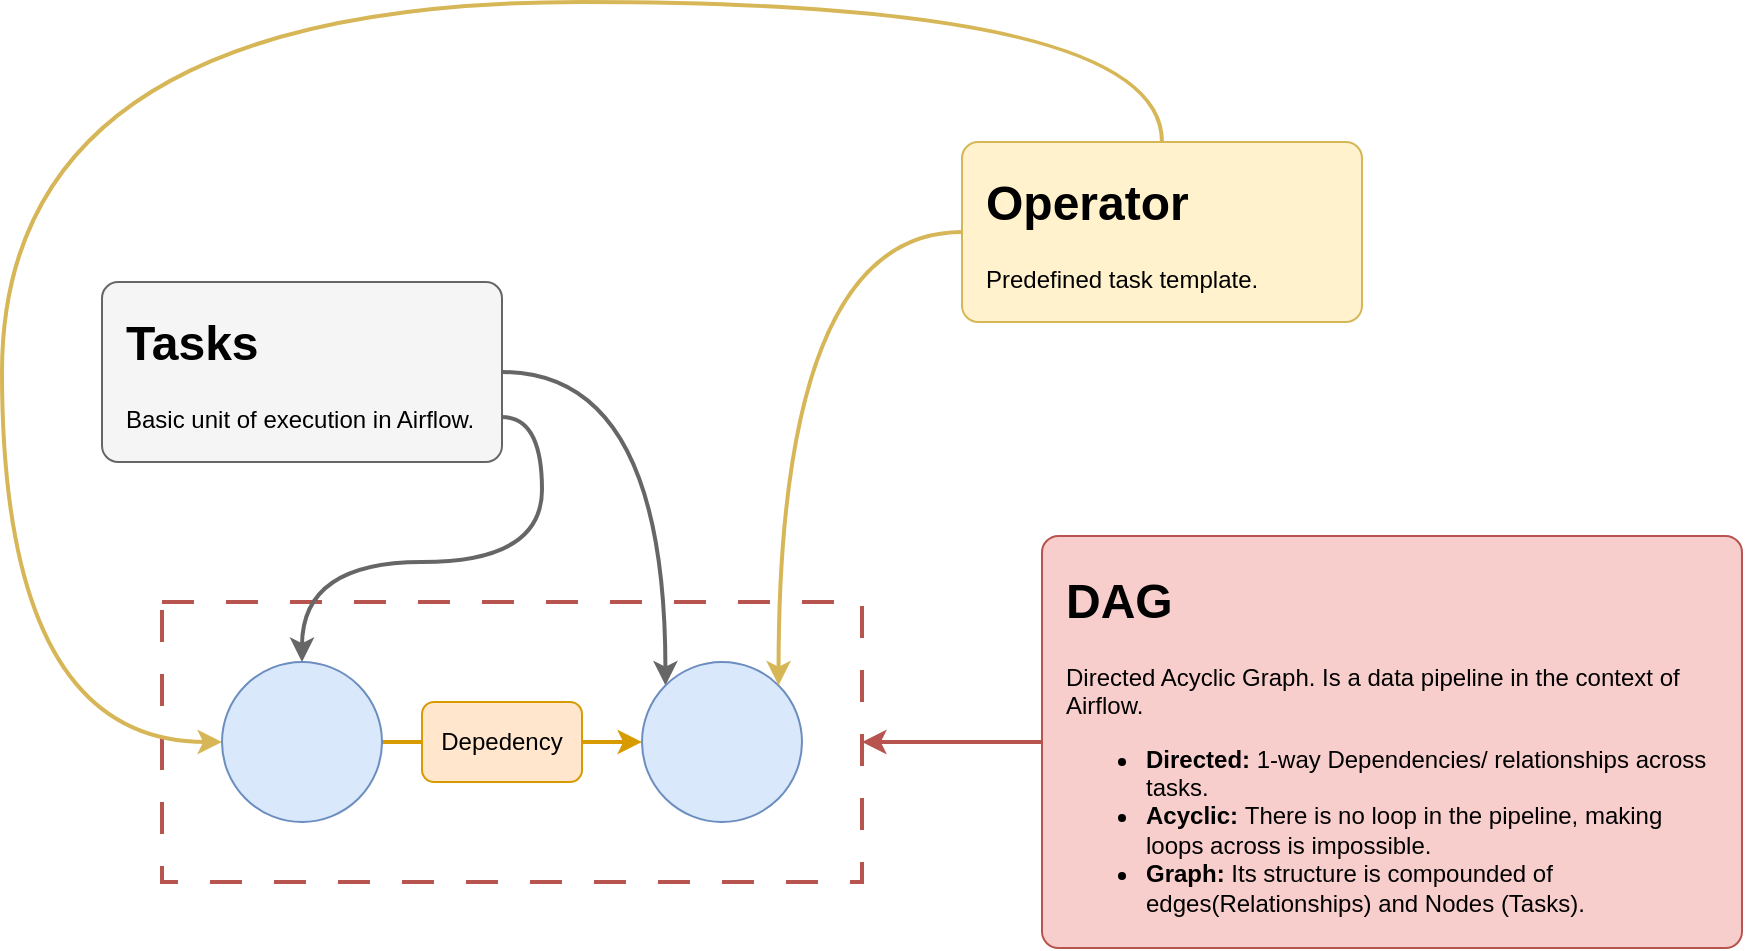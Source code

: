 <mxfile version="24.6.4" type="device" pages="7">
  <diagram name="Airflow_concepts" id="Bl5r2cFF9yz0l4Qw_MSa">
    <mxGraphModel dx="1461" dy="883" grid="1" gridSize="10" guides="1" tooltips="1" connect="1" arrows="1" fold="1" page="1" pageScale="1" pageWidth="850" pageHeight="1100" math="0" shadow="0">
      <root>
        <mxCell id="0" />
        <mxCell id="1" parent="0" />
        <mxCell id="encE9AZC47ebehfzohXt-17" value="" style="rounded=0;whiteSpace=wrap;html=1;fillColor=none;strokeColor=#b85450;strokeWidth=2;dashed=1;dashPattern=8 8;" vertex="1" parent="1">
          <mxGeometry x="40" y="380" width="350" height="140" as="geometry" />
        </mxCell>
        <mxCell id="encE9AZC47ebehfzohXt-13" style="edgeStyle=orthogonalEdgeStyle;rounded=0;orthogonalLoop=1;jettySize=auto;html=1;entryX=0.5;entryY=0;entryDx=0;entryDy=0;endArrow=classic;endFill=1;exitX=1;exitY=0.75;exitDx=0;exitDy=0;curved=1;strokeWidth=2;fillColor=#f5f5f5;strokeColor=#666666;" edge="1" parent="1" source="encE9AZC47ebehfzohXt-2" target="encE9AZC47ebehfzohXt-10">
          <mxGeometry relative="1" as="geometry" />
        </mxCell>
        <mxCell id="encE9AZC47ebehfzohXt-2" value="" style="rounded=1;whiteSpace=wrap;html=1;arcSize=9;fillColor=#f5f5f5;fontColor=#333333;strokeColor=#666666;" vertex="1" parent="1">
          <mxGeometry x="10" y="220" width="200" height="90" as="geometry" />
        </mxCell>
        <mxCell id="encE9AZC47ebehfzohXt-6" style="edgeStyle=orthogonalEdgeStyle;rounded=0;orthogonalLoop=1;jettySize=auto;html=1;entryX=0;entryY=0;entryDx=0;entryDy=0;curved=1;exitX=1;exitY=0.5;exitDx=0;exitDy=0;strokeWidth=2;fillColor=#f5f5f5;strokeColor=#666666;" edge="1" parent="1" source="encE9AZC47ebehfzohXt-2" target="encE9AZC47ebehfzohXt-5">
          <mxGeometry relative="1" as="geometry" />
        </mxCell>
        <mxCell id="encE9AZC47ebehfzohXt-3" value="&lt;h1 style=&quot;margin-top: 0px;&quot;&gt;Tasks&lt;/h1&gt;&lt;p&gt;Basic unit of execution in Airflow.&lt;/p&gt;" style="text;html=1;whiteSpace=wrap;overflow=hidden;rounded=0;" vertex="1" parent="1">
          <mxGeometry x="20" y="230" width="180" height="70" as="geometry" />
        </mxCell>
        <mxCell id="encE9AZC47ebehfzohXt-5" value="" style="ellipse;whiteSpace=wrap;html=1;aspect=fixed;fillColor=#dae8fc;strokeColor=#6c8ebf;" vertex="1" parent="1">
          <mxGeometry x="280" y="410" width="80" height="80" as="geometry" />
        </mxCell>
        <mxCell id="encE9AZC47ebehfzohXt-9" style="edgeStyle=orthogonalEdgeStyle;rounded=0;orthogonalLoop=1;jettySize=auto;html=1;entryX=1;entryY=0;entryDx=0;entryDy=0;exitX=0;exitY=0.5;exitDx=0;exitDy=0;curved=1;strokeWidth=2;fillColor=#fff2cc;strokeColor=#d6b656;" edge="1" parent="1" source="encE9AZC47ebehfzohXt-7" target="encE9AZC47ebehfzohXt-5">
          <mxGeometry relative="1" as="geometry" />
        </mxCell>
        <mxCell id="encE9AZC47ebehfzohXt-14" style="edgeStyle=orthogonalEdgeStyle;rounded=0;orthogonalLoop=1;jettySize=auto;html=1;entryX=0;entryY=0.5;entryDx=0;entryDy=0;curved=1;exitX=0.5;exitY=0;exitDx=0;exitDy=0;strokeWidth=2;fillColor=#fff2cc;strokeColor=#d6b656;" edge="1" parent="1" source="encE9AZC47ebehfzohXt-7" target="encE9AZC47ebehfzohXt-10">
          <mxGeometry relative="1" as="geometry">
            <Array as="points">
              <mxPoint x="540" y="80" />
              <mxPoint x="-40" y="80" />
              <mxPoint x="-40" y="450" />
            </Array>
          </mxGeometry>
        </mxCell>
        <mxCell id="encE9AZC47ebehfzohXt-7" value="" style="rounded=1;whiteSpace=wrap;html=1;arcSize=9;fillColor=#fff2cc;strokeColor=#d6b656;" vertex="1" parent="1">
          <mxGeometry x="440" y="150" width="200" height="90" as="geometry" />
        </mxCell>
        <mxCell id="encE9AZC47ebehfzohXt-8" value="&lt;h1 style=&quot;margin-top: 0px;&quot;&gt;Operator&lt;/h1&gt;&lt;p&gt;Predefined task template.&lt;/p&gt;" style="text;html=1;whiteSpace=wrap;overflow=hidden;rounded=0;fillColor=none;strokeColor=none;" vertex="1" parent="1">
          <mxGeometry x="450" y="160" width="180" height="70" as="geometry" />
        </mxCell>
        <mxCell id="encE9AZC47ebehfzohXt-11" style="edgeStyle=orthogonalEdgeStyle;rounded=0;orthogonalLoop=1;jettySize=auto;html=1;entryX=0;entryY=0.5;entryDx=0;entryDy=0;fillColor=#ffe6cc;strokeColor=#d79b00;strokeWidth=2;" edge="1" parent="1" source="encE9AZC47ebehfzohXt-10" target="encE9AZC47ebehfzohXt-5">
          <mxGeometry relative="1" as="geometry" />
        </mxCell>
        <mxCell id="encE9AZC47ebehfzohXt-10" value="" style="ellipse;whiteSpace=wrap;html=1;aspect=fixed;fillColor=#dae8fc;strokeColor=#6c8ebf;" vertex="1" parent="1">
          <mxGeometry x="70" y="410" width="80" height="80" as="geometry" />
        </mxCell>
        <mxCell id="encE9AZC47ebehfzohXt-12" value="Depedency" style="rounded=1;whiteSpace=wrap;html=1;fillColor=#ffe6cc;strokeColor=#d79b00;" vertex="1" parent="1">
          <mxGeometry x="170" y="430" width="80" height="40" as="geometry" />
        </mxCell>
        <mxCell id="encE9AZC47ebehfzohXt-26" style="edgeStyle=orthogonalEdgeStyle;rounded=0;orthogonalLoop=1;jettySize=auto;html=1;entryX=1;entryY=0.5;entryDx=0;entryDy=0;strokeWidth=2;fillColor=#f8cecc;strokeColor=#b85450;" edge="1" parent="1" source="encE9AZC47ebehfzohXt-19" target="encE9AZC47ebehfzohXt-17">
          <mxGeometry relative="1" as="geometry" />
        </mxCell>
        <mxCell id="encE9AZC47ebehfzohXt-19" value="" style="rounded=1;whiteSpace=wrap;html=1;fillColor=#f8cecc;strokeColor=#b85450;arcSize=4;" vertex="1" parent="1">
          <mxGeometry x="480" y="347" width="350" height="206" as="geometry" />
        </mxCell>
        <mxCell id="encE9AZC47ebehfzohXt-21" value="&lt;h1 style=&quot;margin-top: 0px;&quot;&gt;DAG&lt;/h1&gt;&lt;p&gt;Directed Acyclic Graph. Is a data pipeline in the context of Airflow.&lt;/p&gt;&lt;p&gt;&lt;/p&gt;&lt;ul&gt;&lt;li&gt;&lt;b&gt;Directed: &lt;/b&gt;1-way&lt;b&gt;&amp;nbsp;&lt;/b&gt;Dependencies/ relationships across tasks.&lt;/li&gt;&lt;li&gt;&lt;b&gt;Acyclic: &lt;/b&gt;There is no loop in the pipeline, making loops across is impossible.&lt;/li&gt;&lt;li&gt;&lt;b&gt;Graph:&lt;/b&gt; Its structure is compounded of edges(Relationships) and Nodes (Tasks).&lt;/li&gt;&lt;/ul&gt;&lt;p&gt;&lt;/p&gt;" style="text;html=1;whiteSpace=wrap;overflow=hidden;rounded=0;" vertex="1" parent="1">
          <mxGeometry x="490" y="359" width="330" height="184" as="geometry" />
        </mxCell>
      </root>
    </mxGraphModel>
  </diagram>
  <diagram id="sQGxiSm7jk08Kt7C6Bw0" name="Inner_workings">
    <mxGraphModel dx="2092" dy="781" grid="1" gridSize="10" guides="1" tooltips="1" connect="1" arrows="1" fold="1" page="1" pageScale="1" pageWidth="850" pageHeight="1100" math="0" shadow="0">
      <root>
        <mxCell id="0" />
        <mxCell id="1" parent="0" />
        <mxCell id="CZUjAF7m_ZyrUqNDMwzB-3" style="edgeStyle=orthogonalEdgeStyle;rounded=0;orthogonalLoop=1;jettySize=auto;html=1;strokeWidth=2;curved=1;fillColor=#f5f5f5;strokeColor=#666666;" parent="1" source="CZUjAF7m_ZyrUqNDMwzB-1" target="CZUjAF7m_ZyrUqNDMwzB-2" edge="1">
          <mxGeometry relative="1" as="geometry" />
        </mxCell>
        <mxCell id="CZUjAF7m_ZyrUqNDMwzB-1" value="dag.py" style="shape=note;whiteSpace=wrap;html=1;backgroundOutline=1;darkOpacity=0.05;size=17;" parent="1" vertex="1">
          <mxGeometry x="50" y="290" width="50" height="80" as="geometry" />
        </mxCell>
        <mxCell id="CZUjAF7m_ZyrUqNDMwzB-2" value="&lt;span style=&quot;background-color: rgb(255, 255, 255);&quot;&gt;DAGs Folder&lt;/span&gt;" style="sketch=0;pointerEvents=1;shadow=0;dashed=0;html=1;strokeColor=#d6b656;fillColor=#fff2cc;labelPosition=center;verticalLabelPosition=bottom;verticalAlign=top;outlineConnect=0;align=center;shape=mxgraph.office.concepts.folder;" parent="1" vertex="1">
          <mxGeometry x="177" y="400" width="60" height="62" as="geometry" />
        </mxCell>
        <mxCell id="sSCFXCPyx96zUp3cnagJ-33" style="edgeStyle=orthogonalEdgeStyle;rounded=0;orthogonalLoop=1;jettySize=auto;html=1;entryX=0.5;entryY=0;entryDx=0;entryDy=0;fillColor=#e1d5e7;strokeColor=#9673a6;startArrow=classic;startFill=1;strokeWidth=2;" parent="1" source="CZUjAF7m_ZyrUqNDMwzB-4" target="CZUjAF7m_ZyrUqNDMwzB-7" edge="1">
          <mxGeometry relative="1" as="geometry" />
        </mxCell>
        <mxCell id="sSCFXCPyx96zUp3cnagJ-42" style="edgeStyle=orthogonalEdgeStyle;rounded=0;orthogonalLoop=1;jettySize=auto;html=1;entryX=0.5;entryY=0;entryDx=0;entryDy=0;startArrow=classic;startFill=1;fillColor=#f5f5f5;strokeColor=#666666;curved=1;strokeWidth=2;" parent="1" source="CZUjAF7m_ZyrUqNDMwzB-4" target="sSCFXCPyx96zUp3cnagJ-37" edge="1">
          <mxGeometry relative="1" as="geometry" />
        </mxCell>
        <mxCell id="CZUjAF7m_ZyrUqNDMwzB-4" value="Web Server" style="rounded=1;whiteSpace=wrap;html=1;fillColor=#dae8fc;strokeColor=#6c8ebf;" parent="1" vertex="1">
          <mxGeometry x="-20" y="400" width="120" height="60" as="geometry" />
        </mxCell>
        <mxCell id="sSCFXCPyx96zUp3cnagJ-1" style="edgeStyle=orthogonalEdgeStyle;rounded=0;orthogonalLoop=1;jettySize=auto;html=1;exitX=0;exitY=0.5;exitDx=0;exitDy=0;fillColor=#f5f5f5;strokeColor=#666666;strokeWidth=2;startArrow=classic;startFill=1;" parent="1" source="CZUjAF7m_ZyrUqNDMwzB-5" target="CZUjAF7m_ZyrUqNDMwzB-2" edge="1">
          <mxGeometry relative="1" as="geometry" />
        </mxCell>
        <mxCell id="sSCFXCPyx96zUp3cnagJ-4" style="rounded=0;orthogonalLoop=1;jettySize=auto;html=1;exitX=0;exitY=1;exitDx=0;exitDy=0;entryX=1;entryY=0;entryDx=0;entryDy=0;fillColor=#f5f5f5;strokeColor=#666666;strokeWidth=2;" parent="1" source="CZUjAF7m_ZyrUqNDMwzB-5" target="CZUjAF7m_ZyrUqNDMwzB-7" edge="1">
          <mxGeometry relative="1" as="geometry" />
        </mxCell>
        <mxCell id="sSCFXCPyx96zUp3cnagJ-7" style="edgeStyle=orthogonalEdgeStyle;rounded=0;orthogonalLoop=1;jettySize=auto;html=1;entryX=1;entryY=0.5;entryDx=0;entryDy=0;curved=1;exitX=0.25;exitY=1;exitDx=0;exitDy=0;fillColor=#d5e8d4;strokeColor=#82b366;strokeWidth=2;" parent="1" source="CZUjAF7m_ZyrUqNDMwzB-5" target="CZUjAF7m_ZyrUqNDMwzB-7" edge="1">
          <mxGeometry relative="1" as="geometry" />
        </mxCell>
        <mxCell id="CZUjAF7m_ZyrUqNDMwzB-5" value="Scheduler" style="rounded=1;whiteSpace=wrap;html=1;fillColor=#dae8fc;strokeColor=#6c8ebf;" parent="1" vertex="1">
          <mxGeometry x="480" y="400" width="120" height="60" as="geometry" />
        </mxCell>
        <mxCell id="sSCFXCPyx96zUp3cnagJ-18" style="edgeStyle=orthogonalEdgeStyle;rounded=0;orthogonalLoop=1;jettySize=auto;html=1;entryX=1;entryY=0.75;entryDx=0;entryDy=0;strokeWidth=2;fillColor=#ffe6cc;strokeColor=#d79b00;" parent="1" source="CZUjAF7m_ZyrUqNDMwzB-6" target="CZUjAF7m_ZyrUqNDMwzB-7" edge="1">
          <mxGeometry relative="1" as="geometry" />
        </mxCell>
        <mxCell id="sSCFXCPyx96zUp3cnagJ-21" style="edgeStyle=orthogonalEdgeStyle;rounded=0;orthogonalLoop=1;jettySize=auto;html=1;entryX=1;entryY=0.5;entryDx=0;entryDy=0;curved=1;fillColor=#d5e8d4;strokeColor=#82b366;strokeWidth=2;exitX=0.5;exitY=1;exitDx=0;exitDy=0;" parent="1" source="CZUjAF7m_ZyrUqNDMwzB-6" target="sSCFXCPyx96zUp3cnagJ-20" edge="1">
          <mxGeometry relative="1" as="geometry" />
        </mxCell>
        <mxCell id="CZUjAF7m_ZyrUqNDMwzB-6" value="Executor" style="rounded=1;whiteSpace=wrap;html=1;fillColor=#dae8fc;strokeColor=#6c8ebf;" parent="1" vertex="1">
          <mxGeometry x="600" y="735" width="120" height="60" as="geometry" />
        </mxCell>
        <mxCell id="CZUjAF7m_ZyrUqNDMwzB-7" value="Meta Database" style="rounded=1;whiteSpace=wrap;html=1;fillColor=#dae8fc;strokeColor=#6c8ebf;" parent="1" vertex="1">
          <mxGeometry x="-20" y="720" width="120" height="60" as="geometry" />
        </mxCell>
        <mxCell id="sSCFXCPyx96zUp3cnagJ-2" value="Checks every 5 minutes, where it finds the file and parses it.&amp;nbsp;" style="rounded=0;whiteSpace=wrap;html=1;" parent="1" vertex="1">
          <mxGeometry x="310" y="395" width="120" height="70" as="geometry" />
        </mxCell>
        <mxCell id="sSCFXCPyx96zUp3cnagJ-6" value="Serializes the file into the DAG to then store it into the meta db." style="rounded=0;whiteSpace=wrap;html=1;" parent="1" vertex="1">
          <mxGeometry x="237" y="550" width="120" height="70" as="geometry" />
        </mxCell>
        <mxCell id="sSCFXCPyx96zUp3cnagJ-9" value="Check if DAG is ready to run, if so it creates a DAG run" style="rounded=0;whiteSpace=wrap;html=1;fillColor=#d5e8d4;strokeColor=#82b366;" parent="1" vertex="1">
          <mxGeometry x="430" y="515" width="120" height="70" as="geometry" />
        </mxCell>
        <mxCell id="sSCFXCPyx96zUp3cnagJ-13" style="edgeStyle=orthogonalEdgeStyle;rounded=0;orthogonalLoop=1;jettySize=auto;html=1;entryX=0.5;entryY=0;entryDx=0;entryDy=0;exitX=1;exitY=0.5;exitDx=0;exitDy=0;curved=1;fillColor=#d5e8d4;strokeColor=#82b366;strokeWidth=2;" parent="1" source="sSCFXCPyx96zUp3cnagJ-10" target="CZUjAF7m_ZyrUqNDMwzB-6" edge="1">
          <mxGeometry relative="1" as="geometry" />
        </mxCell>
        <mxCell id="sSCFXCPyx96zUp3cnagJ-10" value="If DAG is running, Creates a task instance for every task when ready&amp;nbsp;" style="rounded=0;whiteSpace=wrap;html=1;fillColor=#d5e8d4;strokeColor=#82b366;" parent="1" vertex="1">
          <mxGeometry x="390" y="600" width="120" height="70" as="geometry" />
        </mxCell>
        <mxCell id="sSCFXCPyx96zUp3cnagJ-12" value="Running" style="rounded=0;whiteSpace=wrap;html=1;fillColor=#d5e8d4;strokeColor=#82b366;" parent="1" vertex="1">
          <mxGeometry x="480" y="470" width="60" height="30" as="geometry" />
        </mxCell>
        <mxCell id="sSCFXCPyx96zUp3cnagJ-15" value="Send the Task instance to the Execution Queue" style="rounded=0;whiteSpace=wrap;html=1;fillColor=#d5e8d4;strokeColor=#82b366;" parent="1" vertex="1">
          <mxGeometry x="560" y="630" width="100" height="60" as="geometry" />
        </mxCell>
        <mxCell id="sSCFXCPyx96zUp3cnagJ-43" style="edgeStyle=orthogonalEdgeStyle;rounded=0;orthogonalLoop=1;jettySize=auto;html=1;exitX=0.5;exitY=0.88;exitDx=0;exitDy=0;exitPerimeter=0;entryX=1;entryY=0.5;entryDx=0;entryDy=0;startArrow=classic;startFill=1;endArrow=none;endFill=0;strokeWidth=2;fillColor=#dae8fc;strokeColor=#6c8ebf;dashed=1;curved=1;" parent="1" source="sSCFXCPyx96zUp3cnagJ-16" target="CZUjAF7m_ZyrUqNDMwzB-6" edge="1">
          <mxGeometry relative="1" as="geometry">
            <Array as="points">
              <mxPoint x="784" y="765" />
            </Array>
          </mxGeometry>
        </mxCell>
        <mxCell id="sSCFXCPyx96zUp3cnagJ-16" value="Execution&lt;div&gt;Queue&lt;/div&gt;" style="strokeWidth=2;html=1;shape=mxgraph.flowchart.multi-document;whiteSpace=wrap;" parent="1" vertex="1">
          <mxGeometry x="740" y="550" width="88" height="60" as="geometry" />
        </mxCell>
        <mxCell id="sSCFXCPyx96zUp3cnagJ-17" style="edgeStyle=orthogonalEdgeStyle;rounded=0;orthogonalLoop=1;jettySize=auto;html=1;entryX=0;entryY=0.5;entryDx=0;entryDy=0;entryPerimeter=0;curved=1;strokeWidth=2;fillColor=#f5f5f5;strokeColor=#666666;startArrow=classic;startFill=1;" parent="1" source="sSCFXCPyx96zUp3cnagJ-15" target="sSCFXCPyx96zUp3cnagJ-16" edge="1">
          <mxGeometry relative="1" as="geometry" />
        </mxCell>
        <mxCell id="sSCFXCPyx96zUp3cnagJ-19" value="Updates the state of the task instance" style="rounded=0;whiteSpace=wrap;html=1;fillColor=#ffe6cc;strokeColor=#d79b00;" parent="1" vertex="1">
          <mxGeometry x="357" y="740" width="83" height="50" as="geometry" />
        </mxCell>
        <mxCell id="sSCFXCPyx96zUp3cnagJ-25" style="edgeStyle=orthogonalEdgeStyle;rounded=0;orthogonalLoop=1;jettySize=auto;html=1;entryX=0.5;entryY=1;entryDx=0;entryDy=0;fillColor=#ffe6cc;strokeColor=#d79b00;strokeWidth=2;curved=1;" parent="1" source="sSCFXCPyx96zUp3cnagJ-20" target="sSCFXCPyx96zUp3cnagJ-19" edge="1">
          <mxGeometry relative="1" as="geometry" />
        </mxCell>
        <mxCell id="sSCFXCPyx96zUp3cnagJ-20" value="Worker" style="rounded=1;whiteSpace=wrap;html=1;fillColor=#dae8fc;strokeColor=#6c8ebf;" parent="1" vertex="1">
          <mxGeometry x="450" y="850" width="120" height="60" as="geometry" />
        </mxCell>
        <mxCell id="sSCFXCPyx96zUp3cnagJ-22" value="Provision a worker to execute the task instance" style="rounded=0;whiteSpace=wrap;html=1;fillColor=#d5e8d4;strokeColor=#82b366;" parent="1" vertex="1">
          <mxGeometry x="600" y="810" width="100" height="60" as="geometry" />
        </mxCell>
        <mxCell id="sSCFXCPyx96zUp3cnagJ-27" value="While running the task" style="rounded=0;whiteSpace=wrap;html=1;fillColor=#ffe6cc;strokeColor=#d79b00;" parent="1" vertex="1">
          <mxGeometry x="357" y="820" width="83" height="40" as="geometry" />
        </mxCell>
        <mxCell id="sSCFXCPyx96zUp3cnagJ-28" value="DAG Run" style="rounded=1;whiteSpace=wrap;html=1;fillColor=#d5e8d4;strokeColor=#82b366;" parent="1" vertex="1">
          <mxGeometry x="270" y="705" width="70" height="30" as="geometry" />
        </mxCell>
        <mxCell id="sSCFXCPyx96zUp3cnagJ-31" value="Task Run" style="rounded=1;whiteSpace=wrap;html=1;fillColor=#ffe6cc;strokeColor=#d79b00;" parent="1" vertex="1">
          <mxGeometry x="270" y="750" width="70" height="30" as="geometry" />
        </mxCell>
        <mxCell id="sSCFXCPyx96zUp3cnagJ-35" value="Pulls data to update the UI for the monitor, trigger, and control dashboards" style="rounded=0;whiteSpace=wrap;html=1;fillColor=#e1d5e7;strokeColor=#9673a6;" parent="1" vertex="1">
          <mxGeometry x="-20" y="540" width="120" height="70" as="geometry" />
        </mxCell>
        <mxCell id="sSCFXCPyx96zUp3cnagJ-37" value="UI" style="swimlane;fontStyle=0;childLayout=stackLayout;horizontal=1;startSize=30;horizontalStack=0;resizeParent=1;resizeParentMax=0;resizeLast=0;collapsible=1;marginBottom=0;whiteSpace=wrap;html=1;fillColor=#f5f5f5;fontColor=#333333;strokeColor=#666666;" parent="1" vertex="1">
          <mxGeometry x="-210" y="515" width="150" height="120" as="geometry" />
        </mxCell>
        <mxCell id="sSCFXCPyx96zUp3cnagJ-38" value="Monitor dashboard" style="text;align=left;verticalAlign=middle;spacingLeft=4;spacingRight=4;overflow=hidden;points=[[0,0.5],[1,0.5]];portConstraint=eastwest;rotatable=0;whiteSpace=wrap;html=1;fillColor=default;" parent="sSCFXCPyx96zUp3cnagJ-37" vertex="1">
          <mxGeometry y="30" width="150" height="30" as="geometry" />
        </mxCell>
        <mxCell id="sSCFXCPyx96zUp3cnagJ-39" value="Data Lineage dashboard" style="text;align=left;verticalAlign=middle;spacingLeft=4;spacingRight=4;overflow=hidden;points=[[0,0.5],[1,0.5]];portConstraint=eastwest;rotatable=0;whiteSpace=wrap;html=1;fillColor=default;" parent="sSCFXCPyx96zUp3cnagJ-37" vertex="1">
          <mxGeometry y="60" width="150" height="30" as="geometry" />
        </mxCell>
        <mxCell id="sSCFXCPyx96zUp3cnagJ-40" value="DAGs dashboard" style="text;align=left;verticalAlign=middle;spacingLeft=4;spacingRight=4;overflow=hidden;points=[[0,0.5],[1,0.5]];portConstraint=eastwest;rotatable=0;whiteSpace=wrap;html=1;fillColor=default;" parent="sSCFXCPyx96zUp3cnagJ-37" vertex="1">
          <mxGeometry y="90" width="150" height="30" as="geometry" />
        </mxCell>
      </root>
    </mxGraphModel>
  </diagram>
  <diagram id="YuxI1hPcdrNr-l8qyqW0" name="WebServer">
    <mxGraphModel dx="1242" dy="781" grid="1" gridSize="10" guides="1" tooltips="1" connect="1" arrows="1" fold="1" page="1" pageScale="1" pageWidth="850" pageHeight="1100" math="0" shadow="0">
      <root>
        <mxCell id="0" />
        <mxCell id="1" parent="0" />
        <mxCell id="I4VkmGV-0IvHVf2NpZi8-1" value="&lt;font style=&quot;font-size: 16px;&quot;&gt;&lt;b&gt;Airflow Webserver&lt;/b&gt;&lt;/font&gt;" style="rounded=0;whiteSpace=wrap;html=1;dashed=1;dashPattern=8 8;fillColor=default;strokeColor=#82b366;strokeWidth=2;" parent="1" vertex="1">
          <mxGeometry x="280" y="40" width="280" height="40" as="geometry" />
        </mxCell>
        <mxCell id="I4VkmGV-0IvHVf2NpZi8-2" value="&lt;font style=&quot;font-size: 16px;&quot;&gt;&lt;b&gt;Flask&lt;/b&gt;&lt;/font&gt;" style="rounded=0;whiteSpace=wrap;html=1;fillColor=#fff2cc;strokeColor=#d6b656;" parent="1" vertex="1">
          <mxGeometry x="280" y="160" width="280" height="80" as="geometry" />
        </mxCell>
        <mxCell id="I4VkmGV-0IvHVf2NpZi8-3" value="&lt;font style=&quot;font-size: 16px;&quot;&gt;&lt;b&gt;Gunicorn Server&lt;/b&gt;&lt;/font&gt;" style="rounded=0;whiteSpace=wrap;html=1;fillColor=#e1d5e7;strokeColor=#9673a6;" parent="1" vertex="1">
          <mxGeometry x="280" y="250" width="280" height="80" as="geometry" />
        </mxCell>
        <mxCell id="I4VkmGV-0IvHVf2NpZi8-10" style="rounded=0;orthogonalLoop=1;jettySize=auto;html=1;exitX=0;exitY=1;exitDx=0;exitDy=0;entryX=0.5;entryY=0;entryDx=0;entryDy=0;shape=flexArrow;startArrow=block;fillColor=#f5f5f5;strokeColor=#666666;" parent="1" source="I4VkmGV-0IvHVf2NpZi8-4" target="I4VkmGV-0IvHVf2NpZi8-6" edge="1">
          <mxGeometry relative="1" as="geometry" />
        </mxCell>
        <mxCell id="I4VkmGV-0IvHVf2NpZi8-4" value="&lt;font style=&quot;font-size: 16px;&quot;&gt;&lt;b&gt;Executor&lt;/b&gt;&lt;/font&gt;" style="rounded=0;whiteSpace=wrap;html=1;fillColor=#f8cecc;strokeColor=#b85450;" parent="1" vertex="1">
          <mxGeometry x="280" y="480" width="280" height="60" as="geometry" />
        </mxCell>
        <mxCell id="I4VkmGV-0IvHVf2NpZi8-6" value="&lt;font style=&quot;font-size: 16px;&quot;&gt;&lt;b&gt;Worker&lt;/b&gt;&lt;/font&gt;&lt;div&gt;&lt;font style=&quot;font-size: 16px;&quot;&gt;&lt;b&gt;(fork)&lt;/b&gt;&lt;/font&gt;&lt;/div&gt;" style="rounded=0;whiteSpace=wrap;html=1;fillColor=#f8cecc;strokeColor=#b85450;" parent="1" vertex="1">
          <mxGeometry x="120" y="620" width="120" height="60" as="geometry" />
        </mxCell>
        <mxCell id="I4VkmGV-0IvHVf2NpZi8-7" value="&lt;font style=&quot;font-size: 16px;&quot;&gt;&lt;b&gt;Worker&lt;/b&gt;&lt;/font&gt;&lt;div&gt;&lt;font style=&quot;font-size: 16px;&quot;&gt;&lt;b&gt;(fork)&lt;/b&gt;&lt;/font&gt;&lt;/div&gt;" style="rounded=0;whiteSpace=wrap;html=1;fillColor=#f8cecc;strokeColor=#b85450;" parent="1" vertex="1">
          <mxGeometry x="280" y="620" width="120" height="60" as="geometry" />
        </mxCell>
        <mxCell id="I4VkmGV-0IvHVf2NpZi8-8" value="&lt;font style=&quot;font-size: 16px;&quot;&gt;&lt;b&gt;Worker&lt;/b&gt;&lt;/font&gt;&lt;div&gt;&lt;font style=&quot;font-size: 16px;&quot;&gt;&lt;b&gt;(fork)&lt;/b&gt;&lt;/font&gt;&lt;/div&gt;" style="rounded=0;whiteSpace=wrap;html=1;fillColor=#f8cecc;strokeColor=#b85450;" parent="1" vertex="1">
          <mxGeometry x="440" y="620" width="120" height="60" as="geometry" />
        </mxCell>
        <mxCell id="I4VkmGV-0IvHVf2NpZi8-9" value="&lt;font style=&quot;font-size: 16px;&quot;&gt;&lt;b&gt;Worker&lt;/b&gt;&lt;/font&gt;&lt;div&gt;&lt;font style=&quot;font-size: 16px;&quot;&gt;&lt;b&gt;(fork)&lt;/b&gt;&lt;/font&gt;&lt;/div&gt;" style="rounded=0;whiteSpace=wrap;html=1;fillColor=#f8cecc;strokeColor=#b85450;" parent="1" vertex="1">
          <mxGeometry x="600" y="620" width="120" height="60" as="geometry" />
        </mxCell>
        <mxCell id="I4VkmGV-0IvHVf2NpZi8-11" style="rounded=0;orthogonalLoop=1;jettySize=auto;html=1;exitX=0.25;exitY=1;exitDx=0;exitDy=0;entryX=0.5;entryY=0;entryDx=0;entryDy=0;shape=flexArrow;startArrow=block;fillColor=#f5f5f5;strokeColor=#666666;" parent="1" source="I4VkmGV-0IvHVf2NpZi8-4" target="I4VkmGV-0IvHVf2NpZi8-7" edge="1">
          <mxGeometry relative="1" as="geometry">
            <mxPoint x="290" y="550" as="sourcePoint" />
            <mxPoint x="190" y="630" as="targetPoint" />
          </mxGeometry>
        </mxCell>
        <mxCell id="I4VkmGV-0IvHVf2NpZi8-12" style="rounded=0;orthogonalLoop=1;jettySize=auto;html=1;exitX=0.75;exitY=1;exitDx=0;exitDy=0;shape=flexArrow;startArrow=block;fillColor=#f5f5f5;strokeColor=#666666;" parent="1" source="I4VkmGV-0IvHVf2NpZi8-4" target="I4VkmGV-0IvHVf2NpZi8-8" edge="1">
          <mxGeometry relative="1" as="geometry">
            <mxPoint x="360" y="550" as="sourcePoint" />
            <mxPoint x="350" y="630" as="targetPoint" />
          </mxGeometry>
        </mxCell>
        <mxCell id="I4VkmGV-0IvHVf2NpZi8-13" style="rounded=0;orthogonalLoop=1;jettySize=auto;html=1;exitX=1;exitY=1;exitDx=0;exitDy=0;shape=flexArrow;startArrow=block;fillColor=#f5f5f5;strokeColor=#666666;entryX=0.5;entryY=0;entryDx=0;entryDy=0;" parent="1" source="I4VkmGV-0IvHVf2NpZi8-4" target="I4VkmGV-0IvHVf2NpZi8-9" edge="1">
          <mxGeometry relative="1" as="geometry">
            <mxPoint x="500" y="550" as="sourcePoint" />
            <mxPoint x="507" y="630" as="targetPoint" />
          </mxGeometry>
        </mxCell>
        <mxCell id="I4VkmGV-0IvHVf2NpZi8-14" style="rounded=0;orthogonalLoop=1;jettySize=auto;html=1;exitX=0.5;exitY=1;exitDx=0;exitDy=0;shape=flexArrow;startArrow=block;fillColor=#f5f5f5;strokeColor=#666666;entryX=0.5;entryY=0;entryDx=0;entryDy=0;" parent="1" source="I4VkmGV-0IvHVf2NpZi8-1" target="I4VkmGV-0IvHVf2NpZi8-2" edge="1">
          <mxGeometry relative="1" as="geometry">
            <mxPoint x="510" y="420" as="sourcePoint" />
            <mxPoint x="517" y="500" as="targetPoint" />
          </mxGeometry>
        </mxCell>
        <mxCell id="I4VkmGV-0IvHVf2NpZi8-16" style="edgeStyle=orthogonalEdgeStyle;rounded=0;orthogonalLoop=1;jettySize=auto;html=1;exitX=1;exitY=0.5;exitDx=0;exitDy=0;curved=1;fillColor=#f5f5f5;strokeColor=#666666;strokeWidth=2;dashed=1;" parent="1" source="I4VkmGV-0IvHVf2NpZi8-15" edge="1">
          <mxGeometry relative="1" as="geometry">
            <mxPoint x="220" y="580" as="targetPoint" />
          </mxGeometry>
        </mxCell>
        <mxCell id="I4VkmGV-0IvHVf2NpZi8-24" style="edgeStyle=orthogonalEdgeStyle;rounded=0;orthogonalLoop=1;jettySize=auto;html=1;curved=1;fillColor=#f8cecc;strokeColor=#b85450;dashed=1;strokeWidth=2;" parent="1" edge="1">
          <mxGeometry relative="1" as="geometry">
            <mxPoint x="410" y="440" as="targetPoint" />
            <mxPoint x="180" y="520" as="sourcePoint" />
            <Array as="points">
              <mxPoint x="250" y="520" />
              <mxPoint x="250" y="440" />
            </Array>
          </mxGeometry>
        </mxCell>
        <mxCell id="I4VkmGV-0IvHVf2NpZi8-15" value="&lt;div&gt;&lt;b&gt;Communication:&lt;/b&gt;&amp;nbsp;&lt;/div&gt;Request / Response" style="shape=process;whiteSpace=wrap;html=1;backgroundOutline=1;" parent="1" vertex="1">
          <mxGeometry x="20" y="500" width="160" height="40" as="geometry" />
        </mxCell>
        <mxCell id="I4VkmGV-0IvHVf2NpZi8-18" style="edgeStyle=orthogonalEdgeStyle;rounded=0;orthogonalLoop=1;jettySize=auto;html=1;exitX=1;exitY=0.5;exitDx=0;exitDy=0;curved=1;fillColor=#f5f5f5;strokeColor=#666666;strokeWidth=2;dashed=1;" parent="1" source="I4VkmGV-0IvHVf2NpZi8-15" edge="1">
          <mxGeometry relative="1" as="geometry">
            <mxPoint x="340" y="580" as="targetPoint" />
            <mxPoint x="190" y="530" as="sourcePoint" />
          </mxGeometry>
        </mxCell>
        <mxCell id="I4VkmGV-0IvHVf2NpZi8-19" style="edgeStyle=orthogonalEdgeStyle;rounded=0;orthogonalLoop=1;jettySize=auto;html=1;exitX=1;exitY=0.5;exitDx=0;exitDy=0;curved=1;fillColor=#f5f5f5;strokeColor=#666666;strokeWidth=2;dashed=1;" parent="1" source="I4VkmGV-0IvHVf2NpZi8-15" edge="1">
          <mxGeometry relative="1" as="geometry">
            <mxPoint x="490" y="580" as="targetPoint" />
            <mxPoint x="190" y="530" as="sourcePoint" />
          </mxGeometry>
        </mxCell>
        <mxCell id="I4VkmGV-0IvHVf2NpZi8-20" style="edgeStyle=orthogonalEdgeStyle;rounded=0;orthogonalLoop=1;jettySize=auto;html=1;exitX=1;exitY=0.5;exitDx=0;exitDy=0;curved=1;fillColor=#f5f5f5;strokeColor=#666666;strokeWidth=2;dashed=1;" parent="1" source="I4VkmGV-0IvHVf2NpZi8-15" edge="1">
          <mxGeometry relative="1" as="geometry">
            <mxPoint x="620" y="580" as="targetPoint" />
            <mxPoint x="190" y="530" as="sourcePoint" />
          </mxGeometry>
        </mxCell>
        <mxCell id="I4VkmGV-0IvHVf2NpZi8-21" value="&lt;font style=&quot;font-size: 16px;&quot;&gt;&lt;b&gt;Master Process&lt;/b&gt;&lt;/font&gt;" style="rounded=0;whiteSpace=wrap;html=1;fillColor=#dae8fc;strokeColor=#6c8ebf;" parent="1" vertex="1">
          <mxGeometry x="280" y="340" width="280" height="60" as="geometry" />
        </mxCell>
        <mxCell id="I4VkmGV-0IvHVf2NpZi8-22" style="rounded=0;orthogonalLoop=1;jettySize=auto;html=1;exitX=0.5;exitY=1;exitDx=0;exitDy=0;shape=flexArrow;startArrow=block;fillColor=#f5f5f5;strokeColor=#666666;entryX=0.5;entryY=0;entryDx=0;entryDy=0;" parent="1" source="I4VkmGV-0IvHVf2NpZi8-21" target="I4VkmGV-0IvHVf2NpZi8-4" edge="1">
          <mxGeometry relative="1" as="geometry">
            <mxPoint x="419.5" y="400" as="sourcePoint" />
            <mxPoint x="419.5" y="480" as="targetPoint" />
          </mxGeometry>
        </mxCell>
      </root>
    </mxGraphModel>
  </diagram>
  <diagram id="TMkXsgG1-kLzSB-_2Ytt" name="Executor_Celery">
    <mxGraphModel dx="710" dy="446" grid="1" gridSize="10" guides="1" tooltips="1" connect="1" arrows="1" fold="1" page="1" pageScale="1" pageWidth="850" pageHeight="1100" math="0" shadow="0">
      <root>
        <mxCell id="0" />
        <mxCell id="1" parent="0" />
        <mxCell id="EW6KqI9EmMzA9ldl-MZ0-1" value="&lt;b&gt;Master Node&lt;/b&gt;" style="html=1;dropTarget=0;whiteSpace=wrap;" vertex="1" parent="1">
          <mxGeometry x="80" y="150" width="180" height="50" as="geometry" />
        </mxCell>
        <mxCell id="EW6KqI9EmMzA9ldl-MZ0-2" value="" style="shape=module;jettyWidth=8;jettyHeight=4;" vertex="1" parent="EW6KqI9EmMzA9ldl-MZ0-1">
          <mxGeometry x="1" width="20" height="20" relative="1" as="geometry">
            <mxPoint x="-27" y="7" as="offset" />
          </mxGeometry>
        </mxCell>
        <mxCell id="EW6KqI9EmMzA9ldl-MZ0-3" value="" style="rounded=0;whiteSpace=wrap;html=1;" vertex="1" parent="1">
          <mxGeometry x="80" y="200" width="180" height="200" as="geometry" />
        </mxCell>
        <mxCell id="EW6KqI9EmMzA9ldl-MZ0-12" style="edgeStyle=orthogonalEdgeStyle;rounded=0;orthogonalLoop=1;jettySize=auto;html=1;exitX=1;exitY=0.5;exitDx=0;exitDy=0;startArrow=classic;startFill=1;fillColor=#e1d5e7;strokeColor=#9673a6;strokeWidth=2;" edge="1" parent="1" source="EW6KqI9EmMzA9ldl-MZ0-4" target="EW6KqI9EmMzA9ldl-MZ0-6">
          <mxGeometry relative="1" as="geometry">
            <Array as="points">
              <mxPoint x="320" y="255" />
              <mxPoint x="320" y="180" />
            </Array>
          </mxGeometry>
        </mxCell>
        <mxCell id="EW6KqI9EmMzA9ldl-MZ0-4" value="&lt;b&gt;WebServer&lt;/b&gt;" style="shape=module;align=left;spacingLeft=20;align=center;verticalAlign=top;whiteSpace=wrap;html=1;fillColor=#d5e8d4;strokeColor=#82b366;" vertex="1" parent="1">
          <mxGeometry x="100" y="220" width="140" height="70" as="geometry" />
        </mxCell>
        <mxCell id="EW6KqI9EmMzA9ldl-MZ0-11" style="edgeStyle=orthogonalEdgeStyle;rounded=0;orthogonalLoop=1;jettySize=auto;html=1;exitX=1;exitY=0.5;exitDx=0;exitDy=0;fillColor=#ffe6cc;strokeColor=#d79b00;strokeWidth=2;" edge="1" parent="1" source="EW6KqI9EmMzA9ldl-MZ0-5" target="EW6KqI9EmMzA9ldl-MZ0-8">
          <mxGeometry relative="1" as="geometry" />
        </mxCell>
        <mxCell id="EW6KqI9EmMzA9ldl-MZ0-5" value="&lt;div&gt;&lt;b&gt;Scheduler&lt;/b&gt;&lt;/div&gt;&lt;font style=&quot;font-size: 11px;&quot;&gt;&amp;lt;&amp;lt; Celery Executor &amp;gt;&amp;gt;&lt;/font&gt;" style="shape=module;align=left;spacingLeft=20;align=center;verticalAlign=top;whiteSpace=wrap;html=1;fillColor=#d5e8d4;strokeColor=#82b366;" vertex="1" parent="1">
          <mxGeometry x="100" y="310" width="140" height="70" as="geometry" />
        </mxCell>
        <mxCell id="EW6KqI9EmMzA9ldl-MZ0-6" value="Metabase" style="shape=cylinder3;whiteSpace=wrap;html=1;boundedLbl=1;backgroundOutline=1;size=15;fillColor=#e1d5e7;strokeColor=#9673a6;" vertex="1" parent="1">
          <mxGeometry x="395" y="140" width="110" height="80" as="geometry" />
        </mxCell>
        <mxCell id="EW6KqI9EmMzA9ldl-MZ0-8" value="" style="shape=cylinder3;whiteSpace=wrap;html=1;boundedLbl=1;backgroundOutline=1;size=15;rotation=90;fillColor=#ffe6cc;strokeColor=#d79b00;" vertex="1" parent="1">
          <mxGeometry x="385" y="240" width="100" height="210" as="geometry" />
        </mxCell>
        <mxCell id="EW6KqI9EmMzA9ldl-MZ0-10" value="&lt;div&gt;&lt;b&gt;Message Broker&lt;/b&gt;&lt;/div&gt;&lt;font style=&quot;font-size: 11px;&quot;&gt;&amp;lt;&amp;lt; RabbitMQ/Redis &amp;gt;&amp;gt;&lt;/font&gt;" style="shape=module;align=left;spacingLeft=20;align=center;verticalAlign=top;whiteSpace=wrap;html=1;" vertex="1" parent="1">
          <mxGeometry x="355" y="310" width="140" height="70" as="geometry" />
        </mxCell>
        <mxCell id="EW6KqI9EmMzA9ldl-MZ0-13" value="&lt;b&gt;Worker Node 001&lt;/b&gt;&lt;div&gt;&lt;b&gt;&lt;br&gt;&lt;/b&gt;&lt;/div&gt;&lt;div&gt;&lt;b&gt;&lt;br&gt;&lt;/b&gt;&lt;/div&gt;&lt;div&gt;&lt;b&gt;&lt;br&gt;&lt;/b&gt;&lt;/div&gt;&lt;div&gt;&lt;b&gt;&lt;br&gt;&lt;/b&gt;&lt;/div&gt;&lt;div&gt;&lt;b&gt;&lt;br&gt;&lt;/b&gt;&lt;/div&gt;" style="html=1;dropTarget=0;whiteSpace=wrap;" vertex="1" parent="1">
          <mxGeometry x="640" y="120" width="180" height="120" as="geometry" />
        </mxCell>
        <mxCell id="EW6KqI9EmMzA9ldl-MZ0-14" value="" style="shape=module;jettyWidth=8;jettyHeight=4;" vertex="1" parent="EW6KqI9EmMzA9ldl-MZ0-13">
          <mxGeometry x="1" width="20" height="20" relative="1" as="geometry">
            <mxPoint x="-27" y="7" as="offset" />
          </mxGeometry>
        </mxCell>
        <mxCell id="EW6KqI9EmMzA9ldl-MZ0-15" value="&lt;b&gt;Celery Worker&lt;/b&gt;" style="shape=module;align=left;spacingLeft=20;align=center;verticalAlign=top;whiteSpace=wrap;html=1;fillColor=#d5e8d4;strokeColor=#82b366;" vertex="1" parent="1">
          <mxGeometry x="660" y="165" width="140" height="60" as="geometry" />
        </mxCell>
        <mxCell id="EW6KqI9EmMzA9ldl-MZ0-16" style="edgeStyle=orthogonalEdgeStyle;rounded=0;orthogonalLoop=1;jettySize=auto;html=1;entryX=0;entryY=0;entryDx=0;entryDy=15;entryPerimeter=0;startArrow=classic;startFill=1;fillColor=#e1d5e7;strokeColor=#9673a6;strokeWidth=2;" edge="1" parent="1" source="EW6KqI9EmMzA9ldl-MZ0-6" target="EW6KqI9EmMzA9ldl-MZ0-15">
          <mxGeometry relative="1" as="geometry" />
        </mxCell>
        <mxCell id="EW6KqI9EmMzA9ldl-MZ0-17" value="&lt;b&gt;Worker Node 002&lt;/b&gt;&lt;div&gt;&lt;b&gt;&lt;br&gt;&lt;/b&gt;&lt;/div&gt;&lt;div&gt;&lt;b&gt;&lt;br&gt;&lt;/b&gt;&lt;/div&gt;&lt;div&gt;&lt;b&gt;&lt;br&gt;&lt;/b&gt;&lt;/div&gt;&lt;div&gt;&lt;b&gt;&lt;br&gt;&lt;/b&gt;&lt;/div&gt;&lt;div&gt;&lt;b&gt;&lt;br&gt;&lt;/b&gt;&lt;/div&gt;" style="html=1;dropTarget=0;whiteSpace=wrap;" vertex="1" parent="1">
          <mxGeometry x="640" y="280" width="180" height="120" as="geometry" />
        </mxCell>
        <mxCell id="EW6KqI9EmMzA9ldl-MZ0-18" value="" style="shape=module;jettyWidth=8;jettyHeight=4;" vertex="1" parent="EW6KqI9EmMzA9ldl-MZ0-17">
          <mxGeometry x="1" width="20" height="20" relative="1" as="geometry">
            <mxPoint x="-27" y="7" as="offset" />
          </mxGeometry>
        </mxCell>
        <mxCell id="EW6KqI9EmMzA9ldl-MZ0-19" value="&lt;b&gt;Celery Worker&lt;/b&gt;" style="shape=module;align=left;spacingLeft=20;align=center;verticalAlign=top;whiteSpace=wrap;html=1;fillColor=#d5e8d4;strokeColor=#82b366;" vertex="1" parent="1">
          <mxGeometry x="660" y="325" width="140" height="60" as="geometry" />
        </mxCell>
        <mxCell id="EW6KqI9EmMzA9ldl-MZ0-20" value="&lt;b&gt;Worker Node 002&lt;/b&gt;&lt;div&gt;&lt;b&gt;&lt;br&gt;&lt;/b&gt;&lt;/div&gt;&lt;div&gt;&lt;b&gt;&lt;br&gt;&lt;/b&gt;&lt;/div&gt;&lt;div&gt;&lt;b&gt;&lt;br&gt;&lt;/b&gt;&lt;/div&gt;&lt;div&gt;&lt;b&gt;&lt;br&gt;&lt;/b&gt;&lt;/div&gt;&lt;div&gt;&lt;b&gt;&lt;br&gt;&lt;/b&gt;&lt;/div&gt;" style="html=1;dropTarget=0;whiteSpace=wrap;" vertex="1" parent="1">
          <mxGeometry x="640" y="440" width="180" height="120" as="geometry" />
        </mxCell>
        <mxCell id="EW6KqI9EmMzA9ldl-MZ0-21" value="" style="shape=module;jettyWidth=8;jettyHeight=4;" vertex="1" parent="EW6KqI9EmMzA9ldl-MZ0-20">
          <mxGeometry x="1" width="20" height="20" relative="1" as="geometry">
            <mxPoint x="-27" y="7" as="offset" />
          </mxGeometry>
        </mxCell>
        <mxCell id="EW6KqI9EmMzA9ldl-MZ0-22" value="&lt;b&gt;Celery Worker&lt;/b&gt;" style="shape=module;align=left;spacingLeft=20;align=center;verticalAlign=top;whiteSpace=wrap;html=1;fillColor=#d5e8d4;strokeColor=#82b366;" vertex="1" parent="1">
          <mxGeometry x="660" y="485" width="140" height="60" as="geometry" />
        </mxCell>
        <mxCell id="EW6KqI9EmMzA9ldl-MZ0-23" style="edgeStyle=orthogonalEdgeStyle;rounded=0;orthogonalLoop=1;jettySize=auto;html=1;entryX=0;entryY=0;entryDx=0;entryDy=15;entryPerimeter=0;startArrow=classic;startFill=1;fillColor=#e1d5e7;strokeColor=#9673a6;strokeWidth=2;" edge="1" parent="1" source="EW6KqI9EmMzA9ldl-MZ0-6" target="EW6KqI9EmMzA9ldl-MZ0-19">
          <mxGeometry relative="1" as="geometry">
            <Array as="points">
              <mxPoint x="620" y="180" />
              <mxPoint x="620" y="340" />
            </Array>
          </mxGeometry>
        </mxCell>
        <mxCell id="EW6KqI9EmMzA9ldl-MZ0-24" style="edgeStyle=orthogonalEdgeStyle;rounded=0;orthogonalLoop=1;jettySize=auto;html=1;entryX=0;entryY=0;entryDx=0;entryDy=15;entryPerimeter=0;startArrow=classic;startFill=1;fillColor=#e1d5e7;strokeColor=#9673a6;strokeWidth=2;" edge="1" parent="1" source="EW6KqI9EmMzA9ldl-MZ0-6" target="EW6KqI9EmMzA9ldl-MZ0-22">
          <mxGeometry relative="1" as="geometry">
            <Array as="points">
              <mxPoint x="620" y="180" />
              <mxPoint x="620" y="500" />
            </Array>
          </mxGeometry>
        </mxCell>
        <mxCell id="EW6KqI9EmMzA9ldl-MZ0-25" style="edgeStyle=orthogonalEdgeStyle;rounded=0;orthogonalLoop=1;jettySize=auto;html=1;entryX=0;entryY=0;entryDx=0;entryDy=35;entryPerimeter=0;fillColor=#ffe6cc;strokeColor=#d79b00;strokeWidth=2;" edge="1" parent="1" source="EW6KqI9EmMzA9ldl-MZ0-8" target="EW6KqI9EmMzA9ldl-MZ0-15">
          <mxGeometry relative="1" as="geometry">
            <Array as="points">
              <mxPoint x="580" y="345" />
              <mxPoint x="580" y="200" />
            </Array>
          </mxGeometry>
        </mxCell>
        <mxCell id="EW6KqI9EmMzA9ldl-MZ0-26" style="edgeStyle=orthogonalEdgeStyle;rounded=0;orthogonalLoop=1;jettySize=auto;html=1;exitX=0.5;exitY=0;exitDx=0;exitDy=0;exitPerimeter=0;entryX=0;entryY=0;entryDx=0;entryDy=35;entryPerimeter=0;fillColor=#ffe6cc;strokeColor=#d79b00;strokeWidth=2;" edge="1" parent="1" source="EW6KqI9EmMzA9ldl-MZ0-8" target="EW6KqI9EmMzA9ldl-MZ0-19">
          <mxGeometry relative="1" as="geometry">
            <Array as="points">
              <mxPoint x="580" y="345" />
              <mxPoint x="580" y="360" />
            </Array>
          </mxGeometry>
        </mxCell>
        <mxCell id="EW6KqI9EmMzA9ldl-MZ0-27" style="edgeStyle=orthogonalEdgeStyle;rounded=0;orthogonalLoop=1;jettySize=auto;html=1;exitX=0.5;exitY=0;exitDx=0;exitDy=0;exitPerimeter=0;entryX=0;entryY=0;entryDx=0;entryDy=35;entryPerimeter=0;fillColor=#ffe6cc;strokeColor=#d79b00;strokeWidth=2;" edge="1" parent="1" source="EW6KqI9EmMzA9ldl-MZ0-8" target="EW6KqI9EmMzA9ldl-MZ0-22">
          <mxGeometry relative="1" as="geometry">
            <Array as="points">
              <mxPoint x="580" y="345" />
              <mxPoint x="580" y="520" />
            </Array>
          </mxGeometry>
        </mxCell>
        <mxCell id="EW6KqI9EmMzA9ldl-MZ0-28" value="Task command flow" style="rounded=0;whiteSpace=wrap;html=1;fillColor=#f5f5f5;fontColor=#333333;strokeColor=#666666;" vertex="1" parent="1">
          <mxGeometry x="550" y="320" width="60" height="50" as="geometry" />
        </mxCell>
        <mxCell id="EW6KqI9EmMzA9ldl-MZ0-29" value="Task command flow" style="rounded=0;whiteSpace=wrap;html=1;fillColor=#f5f5f5;fontColor=#333333;strokeColor=#666666;" vertex="1" parent="1">
          <mxGeometry x="250" y="320" width="60" height="50" as="geometry" />
        </mxCell>
        <mxCell id="EW6KqI9EmMzA9ldl-MZ0-30" value="Dag &amp;amp; state flow" style="rounded=0;whiteSpace=wrap;html=1;fillColor=#f5f5f5;fontColor=#333333;strokeColor=#666666;" vertex="1" parent="1">
          <mxGeometry x="570" y="160" width="60" height="30" as="geometry" />
        </mxCell>
        <mxCell id="EW6KqI9EmMzA9ldl-MZ0-31" value="Dag &amp;amp; state flow" style="rounded=0;whiteSpace=wrap;html=1;fillColor=#f5f5f5;fontColor=#333333;strokeColor=#666666;" vertex="1" parent="1">
          <mxGeometry x="270" y="240" width="60" height="30" as="geometry" />
        </mxCell>
      </root>
    </mxGraphModel>
  </diagram>
  <diagram id="zSgh7Nmgk1P40HZcTD0P" name="parallelism">
    <mxGraphModel dx="1242" dy="781" grid="1" gridSize="10" guides="1" tooltips="1" connect="1" arrows="1" fold="1" page="1" pageScale="1" pageWidth="850" pageHeight="1100" math="0" shadow="0">
      <root>
        <mxCell id="0" />
        <mxCell id="1" parent="0" />
        <mxCell id="jYBJKV99YfWtZbG6ugH2-1" value="&lt;font style=&quot;font-size: 16px;&quot;&gt;Airflow Instance&lt;/font&gt;" style="swimlane;whiteSpace=wrap;html=1;startSize=30;fillColor=#f5f5f5;fontColor=#333333;strokeColor=#666666;" vertex="1" parent="1">
          <mxGeometry x="40" y="300" width="820" height="540" as="geometry" />
        </mxCell>
        <mxCell id="jYBJKV99YfWtZbG6ugH2-2" value="&lt;font style=&quot;font-size: 14px;&quot;&gt;&lt;b&gt;parallelism = 32&lt;/b&gt;&lt;/font&gt;" style="rounded=0;whiteSpace=wrap;html=1;fillColor=#dae8fc;strokeColor=#6c8ebf;" vertex="1" parent="jYBJKV99YfWtZbG6ugH2-1">
          <mxGeometry x="20" y="40" width="780" height="50" as="geometry" />
        </mxCell>
        <mxCell id="jYBJKV99YfWtZbG6ugH2-3" value="&lt;font style=&quot;font-size: 14px;&quot;&gt;DAG #1&lt;/font&gt;" style="swimlane;whiteSpace=wrap;html=1;startSize=30;fillColor=#f5f5f5;fontColor=#333333;strokeColor=#666666;" vertex="1" parent="jYBJKV99YfWtZbG6ugH2-1">
          <mxGeometry x="20" y="110" width="780" height="410" as="geometry" />
        </mxCell>
        <mxCell id="jYBJKV99YfWtZbG6ugH2-4" value="&lt;font size=&quot;1&quot; style=&quot;&quot;&gt;&lt;b style=&quot;font-size: 14px;&quot;&gt;max_active_run_per_dag = 1&lt;/b&gt;&lt;/font&gt;" style="rounded=0;whiteSpace=wrap;html=1;fillColor=#e1d5e7;strokeColor=#9673a6;" vertex="1" parent="jYBJKV99YfWtZbG6ugH2-3">
          <mxGeometry x="20" y="50" width="740" height="40" as="geometry" />
        </mxCell>
        <mxCell id="jYBJKV99YfWtZbG6ugH2-9" value="" style="rounded=0;whiteSpace=wrap;html=1;fillColor=#fff2cc;strokeColor=#d6b656;" vertex="1" parent="jYBJKV99YfWtZbG6ugH2-3">
          <mxGeometry x="20" y="110" width="360" height="280" as="geometry" />
        </mxCell>
        <mxCell id="jYBJKV99YfWtZbG6ugH2-10" value="DAGRun #1" style="text;html=1;align=left;verticalAlign=middle;whiteSpace=wrap;rounded=0;fontStyle=1;fontSize=14;" vertex="1" parent="jYBJKV99YfWtZbG6ugH2-3">
          <mxGeometry x="20" y="110" width="320" height="30" as="geometry" />
        </mxCell>
        <mxCell id="xWhneb1X-FxHknRVBYOh-2" value="&lt;span style=&quot;font-size: 14px;&quot;&gt;&lt;b&gt;dag_concurrency = 4&lt;/b&gt;&lt;/span&gt;" style="rounded=0;whiteSpace=wrap;html=1;fillColor=#f8cecc;strokeColor=#b85450;" vertex="1" parent="jYBJKV99YfWtZbG6ugH2-3">
          <mxGeometry x="40" y="140" width="320" height="40" as="geometry" />
        </mxCell>
        <mxCell id="xWhneb1X-FxHknRVBYOh-3" value="" style="rounded=0;whiteSpace=wrap;html=1;fillColor=#d5e8d4;strokeColor=#82b366;" vertex="1" parent="jYBJKV99YfWtZbG6ugH2-3">
          <mxGeometry x="40" y="200" width="150" height="80" as="geometry" />
        </mxCell>
        <mxCell id="xWhneb1X-FxHknRVBYOh-4" value="Task #1" style="text;html=1;align=left;verticalAlign=middle;whiteSpace=wrap;rounded=0;fontStyle=1;fontSize=14;" vertex="1" parent="jYBJKV99YfWtZbG6ugH2-3">
          <mxGeometry x="40" y="200" width="150" height="30" as="geometry" />
        </mxCell>
        <mxCell id="xWhneb1X-FxHknRVBYOh-5" value="&lt;span style=&quot;font-size: 10px;&quot;&gt;&lt;b style=&quot;font-size: 10px;&quot;&gt;worker_concurrency = 10&lt;/b&gt;&lt;/span&gt;" style="rounded=0;whiteSpace=wrap;html=1;fillColor=#e1d5e7;strokeColor=#9673a6;fontSize=10;" vertex="1" parent="jYBJKV99YfWtZbG6ugH2-3">
          <mxGeometry x="50" y="230" width="130" height="40" as="geometry" />
        </mxCell>
        <mxCell id="xWhneb1X-FxHknRVBYOh-6" value="" style="rounded=0;whiteSpace=wrap;html=1;fillColor=#d5e8d4;strokeColor=#82b366;" vertex="1" parent="jYBJKV99YfWtZbG6ugH2-3">
          <mxGeometry x="211" y="200" width="150" height="80" as="geometry" />
        </mxCell>
        <mxCell id="xWhneb1X-FxHknRVBYOh-7" value="Task #2" style="text;html=1;align=left;verticalAlign=middle;whiteSpace=wrap;rounded=0;fontStyle=1;fontSize=14;" vertex="1" parent="jYBJKV99YfWtZbG6ugH2-3">
          <mxGeometry x="211" y="200" width="150" height="30" as="geometry" />
        </mxCell>
        <mxCell id="xWhneb1X-FxHknRVBYOh-8" value="&lt;span style=&quot;font-size: 10px;&quot;&gt;&lt;b style=&quot;font-size: 10px;&quot;&gt;worker_concurrency = 10&lt;/b&gt;&lt;/span&gt;" style="rounded=0;whiteSpace=wrap;html=1;fillColor=#e1d5e7;strokeColor=#9673a6;fontSize=10;" vertex="1" parent="jYBJKV99YfWtZbG6ugH2-3">
          <mxGeometry x="221" y="230" width="130" height="40" as="geometry" />
        </mxCell>
        <mxCell id="xWhneb1X-FxHknRVBYOh-9" value="" style="rounded=0;whiteSpace=wrap;html=1;fillColor=#d5e8d4;strokeColor=#82b366;" vertex="1" parent="jYBJKV99YfWtZbG6ugH2-3">
          <mxGeometry x="39.5" y="300" width="150" height="80" as="geometry" />
        </mxCell>
        <mxCell id="xWhneb1X-FxHknRVBYOh-10" value="Task #3" style="text;html=1;align=left;verticalAlign=middle;whiteSpace=wrap;rounded=0;fontStyle=1;fontSize=14;" vertex="1" parent="jYBJKV99YfWtZbG6ugH2-3">
          <mxGeometry x="39.5" y="300" width="150" height="30" as="geometry" />
        </mxCell>
        <mxCell id="xWhneb1X-FxHknRVBYOh-11" value="&lt;span style=&quot;font-size: 10px;&quot;&gt;&lt;b style=&quot;font-size: 10px;&quot;&gt;worker_concurrency = 10&lt;/b&gt;&lt;/span&gt;" style="rounded=0;whiteSpace=wrap;html=1;fillColor=#e1d5e7;strokeColor=#9673a6;fontSize=10;" vertex="1" parent="jYBJKV99YfWtZbG6ugH2-3">
          <mxGeometry x="49.5" y="330" width="130" height="40" as="geometry" />
        </mxCell>
        <mxCell id="xWhneb1X-FxHknRVBYOh-12" value="" style="rounded=0;whiteSpace=wrap;html=1;fillColor=#d5e8d4;strokeColor=#82b366;" vertex="1" parent="jYBJKV99YfWtZbG6ugH2-3">
          <mxGeometry x="210.5" y="300" width="150" height="80" as="geometry" />
        </mxCell>
        <mxCell id="xWhneb1X-FxHknRVBYOh-13" value="Task #4" style="text;html=1;align=left;verticalAlign=middle;whiteSpace=wrap;rounded=0;fontStyle=1;fontSize=14;" vertex="1" parent="jYBJKV99YfWtZbG6ugH2-3">
          <mxGeometry x="210.5" y="300" width="150" height="30" as="geometry" />
        </mxCell>
        <mxCell id="xWhneb1X-FxHknRVBYOh-14" value="&lt;span style=&quot;font-size: 10px;&quot;&gt;&lt;b style=&quot;font-size: 10px;&quot;&gt;worker_concurrency = 10&lt;/b&gt;&lt;/span&gt;" style="rounded=0;whiteSpace=wrap;html=1;fillColor=#e1d5e7;strokeColor=#9673a6;fontSize=10;" vertex="1" parent="jYBJKV99YfWtZbG6ugH2-3">
          <mxGeometry x="220.5" y="330" width="130" height="40" as="geometry" />
        </mxCell>
        <mxCell id="xWhneb1X-FxHknRVBYOh-15" value="" style="rounded=0;whiteSpace=wrap;html=1;fillColor=#fff2cc;strokeColor=#d6b656;" vertex="1" parent="jYBJKV99YfWtZbG6ugH2-3">
          <mxGeometry x="400" y="110" width="360" height="280" as="geometry" />
        </mxCell>
        <mxCell id="xWhneb1X-FxHknRVBYOh-16" value="DAGRun #2" style="text;html=1;align=left;verticalAlign=middle;whiteSpace=wrap;rounded=0;fontStyle=1;fontSize=14;" vertex="1" parent="jYBJKV99YfWtZbG6ugH2-3">
          <mxGeometry x="400" y="110" width="320" height="30" as="geometry" />
        </mxCell>
        <mxCell id="xWhneb1X-FxHknRVBYOh-17" value="&lt;span style=&quot;font-size: 14px;&quot;&gt;&lt;b&gt;dag_concurrency = 4&lt;/b&gt;&lt;/span&gt;" style="rounded=0;whiteSpace=wrap;html=1;fillColor=#f8cecc;strokeColor=#b85450;" vertex="1" parent="jYBJKV99YfWtZbG6ugH2-3">
          <mxGeometry x="420" y="140" width="320" height="40" as="geometry" />
        </mxCell>
        <mxCell id="xWhneb1X-FxHknRVBYOh-18" value="" style="rounded=0;whiteSpace=wrap;html=1;fillColor=#d5e8d4;strokeColor=#82b366;" vertex="1" parent="jYBJKV99YfWtZbG6ugH2-3">
          <mxGeometry x="420" y="200" width="150" height="80" as="geometry" />
        </mxCell>
        <mxCell id="xWhneb1X-FxHknRVBYOh-19" value="Task #1" style="text;html=1;align=left;verticalAlign=middle;whiteSpace=wrap;rounded=0;fontStyle=1;fontSize=14;" vertex="1" parent="jYBJKV99YfWtZbG6ugH2-3">
          <mxGeometry x="420" y="200" width="150" height="30" as="geometry" />
        </mxCell>
        <mxCell id="xWhneb1X-FxHknRVBYOh-20" value="&lt;span style=&quot;font-size: 10px;&quot;&gt;&lt;b style=&quot;font-size: 10px;&quot;&gt;worker_concurrency = 10&lt;/b&gt;&lt;/span&gt;" style="rounded=0;whiteSpace=wrap;html=1;fillColor=#e1d5e7;strokeColor=#9673a6;fontSize=10;" vertex="1" parent="jYBJKV99YfWtZbG6ugH2-3">
          <mxGeometry x="430" y="230" width="130" height="40" as="geometry" />
        </mxCell>
        <mxCell id="xWhneb1X-FxHknRVBYOh-21" value="" style="rounded=0;whiteSpace=wrap;html=1;fillColor=#d5e8d4;strokeColor=#82b366;" vertex="1" parent="jYBJKV99YfWtZbG6ugH2-3">
          <mxGeometry x="591" y="200" width="150" height="80" as="geometry" />
        </mxCell>
        <mxCell id="xWhneb1X-FxHknRVBYOh-22" value="Task #2" style="text;html=1;align=left;verticalAlign=middle;whiteSpace=wrap;rounded=0;fontStyle=1;fontSize=14;" vertex="1" parent="jYBJKV99YfWtZbG6ugH2-3">
          <mxGeometry x="591" y="200" width="150" height="30" as="geometry" />
        </mxCell>
        <mxCell id="xWhneb1X-FxHknRVBYOh-23" value="&lt;span style=&quot;font-size: 10px;&quot;&gt;&lt;b style=&quot;font-size: 10px;&quot;&gt;worker_concurrency = 10&lt;/b&gt;&lt;/span&gt;" style="rounded=0;whiteSpace=wrap;html=1;fillColor=#e1d5e7;strokeColor=#9673a6;fontSize=10;" vertex="1" parent="jYBJKV99YfWtZbG6ugH2-3">
          <mxGeometry x="601" y="230" width="130" height="40" as="geometry" />
        </mxCell>
        <mxCell id="xWhneb1X-FxHknRVBYOh-24" value="" style="rounded=0;whiteSpace=wrap;html=1;fillColor=#d5e8d4;strokeColor=#82b366;" vertex="1" parent="jYBJKV99YfWtZbG6ugH2-3">
          <mxGeometry x="419.5" y="300" width="150" height="80" as="geometry" />
        </mxCell>
        <mxCell id="xWhneb1X-FxHknRVBYOh-25" value="Task #3" style="text;html=1;align=left;verticalAlign=middle;whiteSpace=wrap;rounded=0;fontStyle=1;fontSize=14;" vertex="1" parent="jYBJKV99YfWtZbG6ugH2-3">
          <mxGeometry x="419.5" y="300" width="150" height="30" as="geometry" />
        </mxCell>
        <mxCell id="xWhneb1X-FxHknRVBYOh-26" value="&lt;span style=&quot;font-size: 10px;&quot;&gt;&lt;b style=&quot;font-size: 10px;&quot;&gt;worker_concurrency = 10&lt;/b&gt;&lt;/span&gt;" style="rounded=0;whiteSpace=wrap;html=1;fillColor=#e1d5e7;strokeColor=#9673a6;fontSize=10;" vertex="1" parent="jYBJKV99YfWtZbG6ugH2-3">
          <mxGeometry x="429.5" y="330" width="130" height="40" as="geometry" />
        </mxCell>
        <mxCell id="xWhneb1X-FxHknRVBYOh-27" value="" style="rounded=0;whiteSpace=wrap;html=1;fillColor=#d5e8d4;strokeColor=#82b366;" vertex="1" parent="jYBJKV99YfWtZbG6ugH2-3">
          <mxGeometry x="590.5" y="300" width="150" height="80" as="geometry" />
        </mxCell>
        <mxCell id="xWhneb1X-FxHknRVBYOh-28" value="Task #4" style="text;html=1;align=left;verticalAlign=middle;whiteSpace=wrap;rounded=0;fontStyle=1;fontSize=14;" vertex="1" parent="jYBJKV99YfWtZbG6ugH2-3">
          <mxGeometry x="590.5" y="300" width="150" height="30" as="geometry" />
        </mxCell>
        <mxCell id="xWhneb1X-FxHknRVBYOh-29" value="&lt;span style=&quot;font-size: 10px;&quot;&gt;&lt;b style=&quot;font-size: 10px;&quot;&gt;worker_concurrency = 10&lt;/b&gt;&lt;/span&gt;" style="rounded=0;whiteSpace=wrap;html=1;fillColor=#e1d5e7;strokeColor=#9673a6;fontSize=10;" vertex="1" parent="jYBJKV99YfWtZbG6ugH2-3">
          <mxGeometry x="600.5" y="330" width="130" height="40" as="geometry" />
        </mxCell>
      </root>
    </mxGraphModel>
  </diagram>
  <diagram id="EnSEPi_Bz-tbnhpYWO9D" name="queue">
    <mxGraphModel dx="1242" dy="781" grid="1" gridSize="10" guides="1" tooltips="1" connect="1" arrows="1" fold="1" page="1" pageScale="1" pageWidth="850" pageHeight="1100" math="0" shadow="0">
      <root>
        <mxCell id="0" />
        <mxCell id="1" parent="0" />
        <mxCell id="wtxtDgj8Ylu9WZfSG1zJ-23" style="edgeStyle=orthogonalEdgeStyle;rounded=0;orthogonalLoop=1;jettySize=auto;html=1;entryX=0;entryY=0.5;entryDx=0;entryDy=0;exitX=1;exitY=0.5;exitDx=0;exitDy=0;fillColor=#f5f5f5;strokeColor=#666666;strokeWidth=2;" edge="1" parent="1" source="wtxtDgj8Ylu9WZfSG1zJ-3" target="wtxtDgj8Ylu9WZfSG1zJ-20">
          <mxGeometry relative="1" as="geometry" />
        </mxCell>
        <mxCell id="wtxtDgj8Ylu9WZfSG1zJ-1" value="Operator" style="swimlane;fontStyle=0;childLayout=stackLayout;horizontal=1;startSize=30;horizontalStack=0;resizeParent=1;resizeParentMax=0;resizeLast=0;collapsible=1;marginBottom=0;whiteSpace=wrap;html=1;fillColor=#e1d5e7;strokeColor=#9673a6;" vertex="1" parent="1">
          <mxGeometry x="200" y="165" width="140" height="150" as="geometry" />
        </mxCell>
        <mxCell id="wtxtDgj8Ylu9WZfSG1zJ-2" value="Airflow worker = ..." style="text;align=left;verticalAlign=middle;spacingLeft=4;spacingRight=4;overflow=hidden;points=[[0,0.5],[1,0.5]];portConstraint=eastwest;rotatable=0;whiteSpace=wrap;html=1;fillColor=default;" vertex="1" parent="wtxtDgj8Ylu9WZfSG1zJ-1">
          <mxGeometry y="30" width="140" height="30" as="geometry" />
        </mxCell>
        <mxCell id="wtxtDgj8Ylu9WZfSG1zJ-3" value="Queue 1 = ..." style="text;align=left;verticalAlign=middle;spacingLeft=4;spacingRight=4;overflow=hidden;points=[[0,0.5],[1,0.5]];portConstraint=eastwest;rotatable=0;whiteSpace=wrap;html=1;fillColor=default;" vertex="1" parent="wtxtDgj8Ylu9WZfSG1zJ-1">
          <mxGeometry y="60" width="140" height="30" as="geometry" />
        </mxCell>
        <mxCell id="wtxtDgj8Ylu9WZfSG1zJ-4" value="..." style="text;align=left;verticalAlign=middle;spacingLeft=4;spacingRight=4;overflow=hidden;points=[[0,0.5],[1,0.5]];portConstraint=eastwest;rotatable=0;whiteSpace=wrap;html=1;fillColor=default;" vertex="1" parent="wtxtDgj8Ylu9WZfSG1zJ-1">
          <mxGeometry y="90" width="140" height="30" as="geometry" />
        </mxCell>
        <mxCell id="wtxtDgj8Ylu9WZfSG1zJ-5" value="Queue N = ..." style="text;align=left;verticalAlign=middle;spacingLeft=4;spacingRight=4;overflow=hidden;points=[[0,0.5],[1,0.5]];portConstraint=eastwest;rotatable=0;whiteSpace=wrap;html=1;fillColor=default;" vertex="1" parent="wtxtDgj8Ylu9WZfSG1zJ-1">
          <mxGeometry y="120" width="140" height="30" as="geometry" />
        </mxCell>
        <mxCell id="wtxtDgj8Ylu9WZfSG1zJ-7" style="rounded=0;orthogonalLoop=1;jettySize=auto;html=1;fillColor=#e1d5e7;strokeColor=#9673a6;strokeWidth=2;" edge="1" parent="1" source="wtxtDgj8Ylu9WZfSG1zJ-6" target="wtxtDgj8Ylu9WZfSG1zJ-1">
          <mxGeometry relative="1" as="geometry" />
        </mxCell>
        <mxCell id="wtxtDgj8Ylu9WZfSG1zJ-6" value="&lt;font style=&quot;font-size: 14px;&quot;&gt;Command: airflow worker -q queue_1, ..., queue_N&lt;/font&gt;" style="rounded=0;whiteSpace=wrap;html=1;fillColor=#e1d5e7;strokeColor=#9673a6;" vertex="1" parent="1">
          <mxGeometry x="100" width="340" height="40" as="geometry" />
        </mxCell>
        <mxCell id="wtxtDgj8Ylu9WZfSG1zJ-24" style="edgeStyle=orthogonalEdgeStyle;rounded=0;orthogonalLoop=1;jettySize=auto;html=1;entryX=0;entryY=0.5;entryDx=0;entryDy=0;" edge="1" parent="1" source="wtxtDgj8Ylu9WZfSG1zJ-8" target="wtxtDgj8Ylu9WZfSG1zJ-3">
          <mxGeometry relative="1" as="geometry">
            <mxPoint x="350" y="340" as="targetPoint" />
          </mxGeometry>
        </mxCell>
        <mxCell id="wtxtDgj8Ylu9WZfSG1zJ-8" value="Task" style="rounded=0;whiteSpace=wrap;html=1;fontStyle=1" vertex="1" parent="1">
          <mxGeometry x="40" y="210" width="120" height="60" as="geometry" />
        </mxCell>
        <mxCell id="wtxtDgj8Ylu9WZfSG1zJ-29" style="edgeStyle=orthogonalEdgeStyle;rounded=0;orthogonalLoop=1;jettySize=auto;html=1;entryX=0;entryY=0.5;entryDx=0;entryDy=0;exitX=1;exitY=0.5;exitDx=0;exitDy=0;fillColor=#ffe6cc;strokeColor=#d79b00;strokeWidth=2;" edge="1" parent="1" source="wtxtDgj8Ylu9WZfSG1zJ-9" target="wtxtDgj8Ylu9WZfSG1zJ-8">
          <mxGeometry relative="1" as="geometry">
            <Array as="points">
              <mxPoint x="850" y="130" />
              <mxPoint x="850" y="440" />
              <mxPoint x="10" y="440" />
              <mxPoint x="10" y="240" />
            </Array>
          </mxGeometry>
        </mxCell>
        <mxCell id="wtxtDgj8Ylu9WZfSG1zJ-9" value="&lt;b&gt;Worker 1&lt;/b&gt;&lt;div&gt;&amp;lt;&amp;lt; specs &amp;gt;&amp;gt;&lt;/div&gt;" style="shape=module;align=left;spacingLeft=20;align=center;verticalAlign=top;whiteSpace=wrap;html=1;fillColor=#ffe6cc;strokeColor=#d79b00;" vertex="1" parent="1">
          <mxGeometry x="670" y="100" width="140" height="60" as="geometry" />
        </mxCell>
        <mxCell id="wtxtDgj8Ylu9WZfSG1zJ-30" style="edgeStyle=orthogonalEdgeStyle;rounded=0;orthogonalLoop=1;jettySize=auto;html=1;entryX=0;entryY=0.5;entryDx=0;entryDy=0;fillColor=#ffe6cc;strokeColor=#d79b00;strokeWidth=2;" edge="1" parent="1" source="wtxtDgj8Ylu9WZfSG1zJ-10" target="wtxtDgj8Ylu9WZfSG1zJ-8">
          <mxGeometry relative="1" as="geometry">
            <mxPoint x="280" y="390" as="targetPoint" />
            <Array as="points">
              <mxPoint x="840" y="230" />
              <mxPoint x="840" y="430" />
              <mxPoint x="10" y="430" />
              <mxPoint x="10" y="240" />
            </Array>
          </mxGeometry>
        </mxCell>
        <mxCell id="wtxtDgj8Ylu9WZfSG1zJ-10" value="&lt;b&gt;Worker 2&lt;/b&gt;&lt;div&gt;&amp;lt;&amp;lt; specs &amp;gt;&amp;gt;&lt;/div&gt;" style="shape=module;align=left;spacingLeft=20;align=center;verticalAlign=top;whiteSpace=wrap;html=1;fillColor=#ffe6cc;strokeColor=#d79b00;" vertex="1" parent="1">
          <mxGeometry x="670" y="200" width="140" height="60" as="geometry" />
        </mxCell>
        <mxCell id="wtxtDgj8Ylu9WZfSG1zJ-31" style="edgeStyle=orthogonalEdgeStyle;rounded=0;orthogonalLoop=1;jettySize=auto;html=1;entryX=0;entryY=0.5;entryDx=0;entryDy=0;exitX=1;exitY=0.5;exitDx=0;exitDy=0;fillColor=#ffe6cc;strokeColor=#d79b00;strokeWidth=2;" edge="1" parent="1" source="wtxtDgj8Ylu9WZfSG1zJ-11" target="wtxtDgj8Ylu9WZfSG1zJ-8">
          <mxGeometry relative="1" as="geometry">
            <Array as="points">
              <mxPoint x="830" y="330" />
              <mxPoint x="830" y="420" />
              <mxPoint x="10" y="420" />
              <mxPoint x="10" y="240" />
            </Array>
          </mxGeometry>
        </mxCell>
        <mxCell id="wtxtDgj8Ylu9WZfSG1zJ-11" value="&lt;b&gt;Worker N&lt;/b&gt;&lt;div&gt;&amp;lt;&amp;lt; specs &amp;gt;&amp;gt;&lt;/div&gt;" style="shape=module;align=left;spacingLeft=20;align=center;verticalAlign=top;whiteSpace=wrap;html=1;fillColor=#ffe6cc;strokeColor=#d79b00;" vertex="1" parent="1">
          <mxGeometry x="670" y="300" width="140" height="60" as="geometry" />
        </mxCell>
        <mxCell id="wtxtDgj8Ylu9WZfSG1zJ-12" value="&lt;b&gt;Queue 1&lt;/b&gt;" style="shape=module;align=left;spacingLeft=20;align=center;verticalAlign=top;whiteSpace=wrap;html=1;fillColor=#dae8fc;strokeColor=#6c8ebf;" vertex="1" parent="1">
          <mxGeometry x="500" y="115" width="110" height="80" as="geometry" />
        </mxCell>
        <mxCell id="wtxtDgj8Ylu9WZfSG1zJ-13" value="&lt;b&gt;Queue N&lt;/b&gt;" style="shape=module;align=left;spacingLeft=20;align=center;verticalAlign=top;whiteSpace=wrap;html=1;fillColor=#dae8fc;strokeColor=#6c8ebf;" vertex="1" parent="1">
          <mxGeometry x="500" y="295" width="110" height="80" as="geometry" />
        </mxCell>
        <mxCell id="wtxtDgj8Ylu9WZfSG1zJ-16" style="rounded=0;orthogonalLoop=1;jettySize=auto;html=1;entryX=0;entryY=0;entryDx=0;entryDy=35;entryPerimeter=0;exitX=1;exitY=0.25;exitDx=0;exitDy=0;fillColor=#dae8fc;strokeColor=#6c8ebf;strokeWidth=2;" edge="1" parent="1" source="wtxtDgj8Ylu9WZfSG1zJ-12" target="wtxtDgj8Ylu9WZfSG1zJ-9">
          <mxGeometry relative="1" as="geometry" />
        </mxCell>
        <mxCell id="wtxtDgj8Ylu9WZfSG1zJ-17" style="rounded=0;orthogonalLoop=1;jettySize=auto;html=1;exitX=1;exitY=0.5;exitDx=0;exitDy=0;entryX=0;entryY=0;entryDx=0;entryDy=35;entryPerimeter=0;fillColor=#dae8fc;strokeColor=#6c8ebf;strokeWidth=2;" edge="1" parent="1" source="wtxtDgj8Ylu9WZfSG1zJ-12" target="wtxtDgj8Ylu9WZfSG1zJ-10">
          <mxGeometry relative="1" as="geometry" />
        </mxCell>
        <mxCell id="wtxtDgj8Ylu9WZfSG1zJ-18" style="rounded=0;orthogonalLoop=1;jettySize=auto;html=1;exitX=1;exitY=0.75;exitDx=0;exitDy=0;entryX=0;entryY=0;entryDx=0;entryDy=15;entryPerimeter=0;fillColor=#dae8fc;strokeColor=#6c8ebf;strokeWidth=2;" edge="1" parent="1" source="wtxtDgj8Ylu9WZfSG1zJ-12" target="wtxtDgj8Ylu9WZfSG1zJ-11">
          <mxGeometry relative="1" as="geometry" />
        </mxCell>
        <mxCell id="wtxtDgj8Ylu9WZfSG1zJ-19" style="rounded=0;orthogonalLoop=1;jettySize=auto;html=1;entryX=0;entryY=0;entryDx=0;entryDy=35;entryPerimeter=0;exitX=1;exitY=0.5;exitDx=0;exitDy=0;fillColor=#dae8fc;strokeColor=#6c8ebf;strokeWidth=2;" edge="1" parent="1" source="wtxtDgj8Ylu9WZfSG1zJ-13" target="wtxtDgj8Ylu9WZfSG1zJ-11">
          <mxGeometry relative="1" as="geometry" />
        </mxCell>
        <mxCell id="wtxtDgj8Ylu9WZfSG1zJ-20" value="" style="rounded=0;whiteSpace=wrap;html=1;fillColor=#f5f5f5;fontColor=#333333;strokeColor=#666666;" vertex="1" parent="1">
          <mxGeometry x="400" y="120" width="10" height="240" as="geometry" />
        </mxCell>
        <mxCell id="wtxtDgj8Ylu9WZfSG1zJ-25" style="rounded=0;orthogonalLoop=1;jettySize=auto;html=1;exitX=1;exitY=0.25;exitDx=0;exitDy=0;entryX=0;entryY=0;entryDx=0;entryDy=35;entryPerimeter=0;fillColor=#f5f5f5;strokeColor=#666666;strokeWidth=2;" edge="1" parent="1" source="wtxtDgj8Ylu9WZfSG1zJ-20" target="wtxtDgj8Ylu9WZfSG1zJ-12">
          <mxGeometry relative="1" as="geometry" />
        </mxCell>
        <mxCell id="wtxtDgj8Ylu9WZfSG1zJ-26" style="rounded=0;orthogonalLoop=1;jettySize=auto;html=1;exitX=1;exitY=0.75;exitDx=0;exitDy=0;entryX=0;entryY=0;entryDx=0;entryDy=35;entryPerimeter=0;fillColor=#f5f5f5;strokeColor=#666666;strokeWidth=2;" edge="1" parent="1" source="wtxtDgj8Ylu9WZfSG1zJ-20" target="wtxtDgj8Ylu9WZfSG1zJ-13">
          <mxGeometry relative="1" as="geometry" />
        </mxCell>
        <mxCell id="wtxtDgj8Ylu9WZfSG1zJ-27" value="First Available" style="rounded=0;whiteSpace=wrap;html=1;fillColor=#f5f5f5;fontColor=#333333;strokeColor=#666666;" vertex="1" parent="1">
          <mxGeometry x="410" y="220" width="60" height="40" as="geometry" />
        </mxCell>
        <mxCell id="wtxtDgj8Ylu9WZfSG1zJ-32" value="One of the workers executes the task Instance" style="rounded=0;whiteSpace=wrap;html=1;fillColor=#f5f5f5;fontColor=#333333;strokeColor=#666666;fontStyle=1" vertex="1" parent="1">
          <mxGeometry x="270" y="410" width="270" height="40" as="geometry" />
        </mxCell>
        <mxCell id="wtxtDgj8Ylu9WZfSG1zJ-35" value="" style="endArrow=none;html=1;rounded=0;strokeWidth=3;dashed=1;dashPattern=8 8;fillColor=#f5f5f5;strokeColor=#666666;entryX=0.5;entryY=1;entryDx=0;entryDy=0;" edge="1" parent="1" target="wtxtDgj8Ylu9WZfSG1zJ-36">
          <mxGeometry width="50" height="50" relative="1" as="geometry">
            <mxPoint x="640" y="400" as="sourcePoint" />
            <mxPoint x="640" y="80" as="targetPoint" />
          </mxGeometry>
        </mxCell>
        <mxCell id="wtxtDgj8Ylu9WZfSG1zJ-36" value="First Available" style="rounded=0;whiteSpace=wrap;html=1;fillColor=#f5f5f5;fontColor=#333333;strokeColor=#666666;" vertex="1" parent="1">
          <mxGeometry x="610" y="50" width="60" height="40" as="geometry" />
        </mxCell>
        <mxCell id="wtxtDgj8Ylu9WZfSG1zJ-37" style="rounded=0;orthogonalLoop=1;jettySize=auto;html=1;exitX=1;exitY=1;exitDx=0;exitDy=0;entryX=0;entryY=0;entryDx=0;entryDy=15;entryPerimeter=0;fillColor=#e1d5e7;strokeColor=#9673a6;strokeWidth=2;" edge="1" parent="1" source="wtxtDgj8Ylu9WZfSG1zJ-6" target="wtxtDgj8Ylu9WZfSG1zJ-12">
          <mxGeometry relative="1" as="geometry" />
        </mxCell>
        <mxCell id="wtxtDgj8Ylu9WZfSG1zJ-38" style="rounded=0;orthogonalLoop=1;jettySize=auto;html=1;entryX=0;entryY=0;entryDx=0;entryDy=15;entryPerimeter=0;exitX=1;exitY=1;exitDx=0;exitDy=0;fillColor=#e1d5e7;strokeColor=#9673a6;strokeWidth=2;" edge="1" parent="1" source="wtxtDgj8Ylu9WZfSG1zJ-6" target="wtxtDgj8Ylu9WZfSG1zJ-13">
          <mxGeometry relative="1" as="geometry">
            <mxPoint x="440" y="40" as="sourcePoint" />
          </mxGeometry>
        </mxCell>
        <mxCell id="wtxtDgj8Ylu9WZfSG1zJ-39" value="Binds worker with queue(s)" style="rounded=0;whiteSpace=wrap;html=1;fillColor=#f5f5f5;fontColor=#333333;strokeColor=#666666;" vertex="1" parent="1">
          <mxGeometry x="415" y="60" width="85" height="40" as="geometry" />
        </mxCell>
      </root>
    </mxGraphModel>
  </diagram>
  <diagram id="eXyiJJUzBQzCpftV8u5W" name="K8">
    <mxGraphModel dx="1242" dy="1881" grid="1" gridSize="10" guides="1" tooltips="1" connect="1" arrows="1" fold="1" page="1" pageScale="1" pageWidth="850" pageHeight="1100" math="0" shadow="0">
      <root>
        <mxCell id="0" />
        <mxCell id="1" parent="0" />
        <mxCell id="Un1CmCmlbvut2kfUmFTv-47" value="K8 Cluster" style="swimlane;whiteSpace=wrap;html=1;startSize=30;fontSize=14;fillColor=#f5f5f5;fontColor=#333333;strokeColor=#666666;dashed=1;dashPattern=8 8;strokeWidth=2;" vertex="1" parent="1">
          <mxGeometry x="180" y="-260" width="1070" height="880" as="geometry" />
        </mxCell>
        <mxCell id="Un1CmCmlbvut2kfUmFTv-43" value="External Storage" style="shape=document;whiteSpace=wrap;html=1;boundedLbl=1;fillColor=#f5f5f5;strokeColor=#666666;fontColor=#333333;" vertex="1" parent="Un1CmCmlbvut2kfUmFTv-47">
          <mxGeometry x="870" y="750" width="180" height="110" as="geometry" />
        </mxCell>
        <mxCell id="Un1CmCmlbvut2kfUmFTv-4" value="Control Plane&lt;div&gt;(Master Node)&lt;/div&gt;" style="swimlane;whiteSpace=wrap;html=1;startSize=40;fillColor=#dae8fc;strokeColor=#6c8ebf;strokeWidth=2;" vertex="1" parent="Un1CmCmlbvut2kfUmFTv-47">
          <mxGeometry x="20" y="460" width="160" height="380" as="geometry" />
        </mxCell>
        <mxCell id="Un1CmCmlbvut2kfUmFTv-27" value="" style="rounded=0;whiteSpace=wrap;html=1;strokeWidth=2;fillColor=default;strokeColor=#6c8ebf;" vertex="1" parent="Un1CmCmlbvut2kfUmFTv-4">
          <mxGeometry y="40" width="160" height="340" as="geometry" />
        </mxCell>
        <mxCell id="Un1CmCmlbvut2kfUmFTv-5" value="API Server" style="shape=process;whiteSpace=wrap;html=1;backgroundOutline=1;fillColor=#e1d5e7;strokeColor=#9673a6;" vertex="1" parent="Un1CmCmlbvut2kfUmFTv-4">
          <mxGeometry x="20" y="60" width="120" height="60" as="geometry" />
        </mxCell>
        <mxCell id="Un1CmCmlbvut2kfUmFTv-6" value="Scheduler" style="shape=process;whiteSpace=wrap;html=1;backgroundOutline=1;fillColor=#e1d5e7;strokeColor=#9673a6;" vertex="1" parent="Un1CmCmlbvut2kfUmFTv-4">
          <mxGeometry x="20" y="140" width="120" height="60" as="geometry" />
        </mxCell>
        <mxCell id="Un1CmCmlbvut2kfUmFTv-7" value="Controllers" style="shape=process;whiteSpace=wrap;html=1;backgroundOutline=1;fillColor=#e1d5e7;strokeColor=#9673a6;" vertex="1" parent="Un1CmCmlbvut2kfUmFTv-4">
          <mxGeometry x="20" y="220" width="120" height="60" as="geometry" />
        </mxCell>
        <mxCell id="Un1CmCmlbvut2kfUmFTv-8" value="etcd" style="shape=process;whiteSpace=wrap;html=1;backgroundOutline=1;fillColor=#e1d5e7;strokeColor=#9673a6;" vertex="1" parent="Un1CmCmlbvut2kfUmFTv-4">
          <mxGeometry x="20" y="300" width="120" height="60" as="geometry" />
        </mxCell>
        <mxCell id="Un1CmCmlbvut2kfUmFTv-35" value="Deployment" style="swimlane;whiteSpace=wrap;html=1;startSize=30;fillColor=#ffe6cc;strokeColor=#d79b00;strokeWidth=2;" vertex="1" parent="Un1CmCmlbvut2kfUmFTv-47">
          <mxGeometry x="260" y="380" width="520" height="490" as="geometry" />
        </mxCell>
        <mxCell id="Un1CmCmlbvut2kfUmFTv-37" style="edgeStyle=orthogonalEdgeStyle;rounded=0;orthogonalLoop=1;jettySize=auto;html=1;startArrow=none;startFill=0;strokeWidth=2;fillColor=#f5f5f5;strokeColor=#666666;" edge="1" parent="Un1CmCmlbvut2kfUmFTv-35" source="Un1CmCmlbvut2kfUmFTv-32" target="Un1CmCmlbvut2kfUmFTv-29">
          <mxGeometry relative="1" as="geometry" />
        </mxCell>
        <mxCell id="Un1CmCmlbvut2kfUmFTv-32" value="Replica Set" style="swimlane;whiteSpace=wrap;html=1;startSize=30;fillColor=#ffe6cc;strokeColor=#d79b00;" vertex="1" parent="Un1CmCmlbvut2kfUmFTv-35">
          <mxGeometry x="300" y="150" width="200" height="100" as="geometry" />
        </mxCell>
        <mxCell id="Un1CmCmlbvut2kfUmFTv-33" value="" style="rounded=0;whiteSpace=wrap;html=1;" vertex="1" parent="Un1CmCmlbvut2kfUmFTv-32">
          <mxGeometry y="30" width="200" height="70" as="geometry" />
        </mxCell>
        <mxCell id="Un1CmCmlbvut2kfUmFTv-34" value="It ensures that a pod or set of pods must be available at all times.&amp;nbsp;" style="text;html=1;align=left;verticalAlign=middle;whiteSpace=wrap;rounded=0;" vertex="1" parent="Un1CmCmlbvut2kfUmFTv-32">
          <mxGeometry x="10" y="40" width="180" height="50" as="geometry" />
        </mxCell>
        <mxCell id="Un1CmCmlbvut2kfUmFTv-29" value="Pod" style="swimlane;whiteSpace=wrap;html=1;startSize=30;fillColor=#ffe6cc;strokeColor=#d79b00;" vertex="1" parent="Un1CmCmlbvut2kfUmFTv-35">
          <mxGeometry x="300" y="330" width="200" height="130" as="geometry" />
        </mxCell>
        <mxCell id="Un1CmCmlbvut2kfUmFTv-31" value="" style="rounded=0;whiteSpace=wrap;html=1;" vertex="1" parent="Un1CmCmlbvut2kfUmFTv-29">
          <mxGeometry y="30" width="200" height="100" as="geometry" />
        </mxCell>
        <mxCell id="Un1CmCmlbvut2kfUmFTv-30" value="Group of one or more containers with shared storage and networks with a specific role, which defines how to run the containers." style="text;html=1;align=left;verticalAlign=middle;whiteSpace=wrap;rounded=0;" vertex="1" parent="Un1CmCmlbvut2kfUmFTv-29">
          <mxGeometry x="10" y="40" width="180" height="80" as="geometry" />
        </mxCell>
        <mxCell id="Un1CmCmlbvut2kfUmFTv-36" value="Defines the desired state of the cluster and contains the definitions of the pods and replica sets. Besides it aims to maintain the current state of the cluster in case of failure or any other event." style="text;html=1;align=left;verticalAlign=middle;whiteSpace=wrap;rounded=0;fillColor=#f5f5f5;fontColor=#333333;strokeColor=#666666;" vertex="1" parent="Un1CmCmlbvut2kfUmFTv-35">
          <mxGeometry x="300" y="40" width="200" height="90" as="geometry" />
        </mxCell>
        <mxCell id="Un1CmCmlbvut2kfUmFTv-9" value="Worker Nodes" style="swimlane;whiteSpace=wrap;html=1;startSize=40;fillColor=#d5e8d4;strokeColor=#82b366;" vertex="1" parent="Un1CmCmlbvut2kfUmFTv-35">
          <mxGeometry x="20" y="40" width="200" height="420" as="geometry" />
        </mxCell>
        <mxCell id="Un1CmCmlbvut2kfUmFTv-28" value="" style="rounded=0;whiteSpace=wrap;html=1;" vertex="1" parent="Un1CmCmlbvut2kfUmFTv-9">
          <mxGeometry y="40" width="200" height="380" as="geometry" />
        </mxCell>
        <mxCell id="Un1CmCmlbvut2kfUmFTv-14" value="Worker Node" style="swimlane;whiteSpace=wrap;html=1;fillColor=#fff2cc;strokeColor=#d6b656;" vertex="1" parent="Un1CmCmlbvut2kfUmFTv-9">
          <mxGeometry x="20" y="60" width="160" height="140" as="geometry" />
        </mxCell>
        <mxCell id="Un1CmCmlbvut2kfUmFTv-10" value="kubelet" style="shape=process;whiteSpace=wrap;html=1;backgroundOutline=1;fillColor=#fff2cc;strokeColor=#d6b656;" vertex="1" parent="Un1CmCmlbvut2kfUmFTv-14">
          <mxGeometry x="20" y="40" width="120" height="30" as="geometry" />
        </mxCell>
        <mxCell id="Un1CmCmlbvut2kfUmFTv-11" value="kube-proxy" style="shape=process;whiteSpace=wrap;html=1;backgroundOutline=1;fillColor=#fff2cc;strokeColor=#d6b656;" vertex="1" parent="Un1CmCmlbvut2kfUmFTv-14">
          <mxGeometry x="20" y="90" width="120" height="30" as="geometry" />
        </mxCell>
        <mxCell id="Un1CmCmlbvut2kfUmFTv-18" value="..." style="rounded=0;whiteSpace=wrap;html=1;fontStyle=1;fontSize=14;fillColor=#fff2cc;strokeColor=#d6b656;" vertex="1" parent="Un1CmCmlbvut2kfUmFTv-9">
          <mxGeometry x="20" y="380" width="160" height="20" as="geometry" />
        </mxCell>
        <mxCell id="Un1CmCmlbvut2kfUmFTv-19" value="Worker Node" style="swimlane;whiteSpace=wrap;html=1;fillColor=#fff2cc;strokeColor=#d6b656;" vertex="1" parent="Un1CmCmlbvut2kfUmFTv-9">
          <mxGeometry x="20" y="220" width="160" height="140" as="geometry" />
        </mxCell>
        <mxCell id="Un1CmCmlbvut2kfUmFTv-20" value="kubelet" style="shape=process;whiteSpace=wrap;html=1;backgroundOutline=1;fillColor=#fff2cc;strokeColor=#d6b656;" vertex="1" parent="Un1CmCmlbvut2kfUmFTv-19">
          <mxGeometry x="20" y="40" width="120" height="30" as="geometry" />
        </mxCell>
        <mxCell id="Un1CmCmlbvut2kfUmFTv-21" value="kube-proxy" style="shape=process;whiteSpace=wrap;html=1;backgroundOutline=1;fillColor=#fff2cc;strokeColor=#d6b656;" vertex="1" parent="Un1CmCmlbvut2kfUmFTv-19">
          <mxGeometry x="20" y="90" width="120" height="30" as="geometry" />
        </mxCell>
        <mxCell id="Un1CmCmlbvut2kfUmFTv-38" style="edgeStyle=orthogonalEdgeStyle;rounded=0;orthogonalLoop=1;jettySize=auto;html=1;entryX=1;entryY=0.5;entryDx=0;entryDy=0;exitX=0;exitY=0.5;exitDx=0;exitDy=0;fillColor=#f5f5f5;strokeColor=#666666;strokeWidth=1;shape=flexArrow;" edge="1" parent="Un1CmCmlbvut2kfUmFTv-35" source="Un1CmCmlbvut2kfUmFTv-31" target="Un1CmCmlbvut2kfUmFTv-9">
          <mxGeometry relative="1" as="geometry">
            <Array as="points">
              <mxPoint x="260" y="410" />
              <mxPoint x="260" y="250" />
            </Array>
          </mxGeometry>
        </mxCell>
        <mxCell id="Un1CmCmlbvut2kfUmFTv-40" style="edgeStyle=orthogonalEdgeStyle;rounded=0;orthogonalLoop=1;jettySize=auto;html=1;entryX=1;entryY=0.75;entryDx=0;entryDy=0;startArrow=classic;startFill=1;fillColor=#f5f5f5;strokeColor=#666666;strokeWidth=2;" edge="1" parent="Un1CmCmlbvut2kfUmFTv-47" source="Un1CmCmlbvut2kfUmFTv-39" target="Un1CmCmlbvut2kfUmFTv-31">
          <mxGeometry relative="1" as="geometry">
            <Array as="points">
              <mxPoint x="820" y="595" />
              <mxPoint x="820" y="815" />
            </Array>
          </mxGeometry>
        </mxCell>
        <mxCell id="Un1CmCmlbvut2kfUmFTv-42" style="edgeStyle=orthogonalEdgeStyle;rounded=0;orthogonalLoop=1;jettySize=auto;html=1;entryX=0.5;entryY=0;entryDx=0;entryDy=0;startArrow=classic;startFill=1;fillColor=#f5f5f5;strokeColor=#666666;strokeWidth=2;" edge="1" parent="Un1CmCmlbvut2kfUmFTv-47" source="Un1CmCmlbvut2kfUmFTv-39" target="Un1CmCmlbvut2kfUmFTv-41">
          <mxGeometry relative="1" as="geometry" />
        </mxCell>
        <mxCell id="Un1CmCmlbvut2kfUmFTv-39" value="Persistent Volume Claim" style="shape=process;whiteSpace=wrap;html=1;backgroundOutline=1;fillColor=#ffe6cc;strokeColor=#d79b00;" vertex="1" parent="Un1CmCmlbvut2kfUmFTv-47">
          <mxGeometry x="870" y="571.88" width="180" height="46.25" as="geometry" />
        </mxCell>
        <mxCell id="Un1CmCmlbvut2kfUmFTv-44" style="edgeStyle=orthogonalEdgeStyle;rounded=0;orthogonalLoop=1;jettySize=auto;html=1;exitX=0.5;exitY=1;exitDx=0;exitDy=0;entryX=0.5;entryY=0;entryDx=0;entryDy=0;startArrow=classic;startFill=1;fillColor=#f5f5f5;strokeColor=#666666;strokeWidth=2;" edge="1" parent="Un1CmCmlbvut2kfUmFTv-47" source="Un1CmCmlbvut2kfUmFTv-41" target="Un1CmCmlbvut2kfUmFTv-43">
          <mxGeometry relative="1" as="geometry" />
        </mxCell>
        <mxCell id="Un1CmCmlbvut2kfUmFTv-41" value="Storage Class" style="shape=process;whiteSpace=wrap;html=1;backgroundOutline=1;fillColor=#ffe6cc;strokeColor=#d79b00;" vertex="1" parent="Un1CmCmlbvut2kfUmFTv-47">
          <mxGeometry x="870" y="660" width="180" height="40" as="geometry" />
        </mxCell>
        <mxCell id="Un1CmCmlbvut2kfUmFTv-23" value="" style="shape=flexArrow;endArrow=classic;startArrow=classic;html=1;rounded=0;entryX=0.5;entryY=1;entryDx=0;entryDy=0;exitX=1;exitY=0.5;exitDx=0;exitDy=0;fillColor=#f5f5f5;strokeColor=#666666;edgeStyle=orthogonalEdgeStyle;" edge="1" parent="Un1CmCmlbvut2kfUmFTv-47" source="Un1CmCmlbvut2kfUmFTv-4" target="Un1CmCmlbvut2kfUmFTv-31">
          <mxGeometry width="100" height="100" relative="1" as="geometry">
            <mxPoint x="185" y="650" as="sourcePoint" />
            <mxPoint x="295" y="650" as="targetPoint" />
            <Array as="points">
              <mxPoint x="220" y="650" />
              <mxPoint x="220" y="900" />
              <mxPoint x="660" y="900" />
            </Array>
          </mxGeometry>
        </mxCell>
        <mxCell id="Un1CmCmlbvut2kfUmFTv-51" value="Airflow" style="swimlane;whiteSpace=wrap;html=1;fillColor=#dae8fc;strokeColor=#6c8ebf;fontSize=14;" vertex="1" parent="Un1CmCmlbvut2kfUmFTv-47">
          <mxGeometry x="20" y="50" width="1030" height="260" as="geometry" />
        </mxCell>
        <mxCell id="Un1CmCmlbvut2kfUmFTv-48" value="Pod" style="swimlane;whiteSpace=wrap;html=1;startSize=30;fillColor=#ffe6cc;strokeColor=#d79b00;" vertex="1" parent="Un1CmCmlbvut2kfUmFTv-51">
          <mxGeometry x="280" y="40" width="200" height="200" as="geometry" />
        </mxCell>
        <mxCell id="Un1CmCmlbvut2kfUmFTv-54" value="Scheduler" style="shape=process;whiteSpace=wrap;html=1;backgroundOutline=1;fillColor=#dae8fc;strokeColor=#6c8ebf;" vertex="1" parent="Un1CmCmlbvut2kfUmFTv-48">
          <mxGeometry x="20" y="80" width="160" height="60" as="geometry" />
        </mxCell>
        <mxCell id="Un1CmCmlbvut2kfUmFTv-52" value="Pod" style="swimlane;whiteSpace=wrap;html=1;startSize=30;fillColor=#ffe6cc;strokeColor=#d79b00;" vertex="1" parent="Un1CmCmlbvut2kfUmFTv-51">
          <mxGeometry x="20" y="40" width="200" height="200" as="geometry" />
        </mxCell>
        <mxCell id="Un1CmCmlbvut2kfUmFTv-53" value="Webserver" style="shape=process;whiteSpace=wrap;html=1;backgroundOutline=1;fillColor=#dae8fc;strokeColor=#6c8ebf;" vertex="1" parent="Un1CmCmlbvut2kfUmFTv-52">
          <mxGeometry x="20" y="80" width="160" height="60" as="geometry" />
        </mxCell>
        <mxCell id="IRkm3dTT4bmU7DguJ9LN-1" value="Pod" style="swimlane;whiteSpace=wrap;html=1;startSize=30;fillColor=#ffe6cc;strokeColor=#d79b00;" vertex="1" parent="Un1CmCmlbvut2kfUmFTv-51">
          <mxGeometry x="810" y="40" width="200" height="200" as="geometry" />
        </mxCell>
        <mxCell id="IRkm3dTT4bmU7DguJ9LN-3" value="&lt;b&gt;Meta Database&lt;/b&gt;" style="shape=cylinder3;whiteSpace=wrap;html=1;boundedLbl=1;backgroundOutline=1;size=15;fillColor=#f8cecc;strokeColor=#b85450;" vertex="1" parent="IRkm3dTT4bmU7DguJ9LN-1">
          <mxGeometry x="20" y="60" width="160" height="100" as="geometry" />
        </mxCell>
        <mxCell id="IRkm3dTT4bmU7DguJ9LN-4" value="Pod" style="swimlane;whiteSpace=wrap;html=1;startSize=30;fillColor=#ffe6cc;strokeColor=#d79b00;" vertex="1" parent="Un1CmCmlbvut2kfUmFTv-51">
          <mxGeometry x="550" y="40" width="200" height="200" as="geometry" />
        </mxCell>
        <mxCell id="IRkm3dTT4bmU7DguJ9LN-5" value="Task" style="shape=process;whiteSpace=wrap;html=1;backgroundOutline=1;fillColor=#d5e8d4;strokeColor=#82b366;" vertex="1" parent="IRkm3dTT4bmU7DguJ9LN-4">
          <mxGeometry x="20" y="50" width="160" height="60" as="geometry" />
        </mxCell>
        <mxCell id="IRkm3dTT4bmU7DguJ9LN-6" value="Task" style="shape=process;whiteSpace=wrap;html=1;backgroundOutline=1;fillColor=#d5e8d4;strokeColor=#82b366;" vertex="1" parent="IRkm3dTT4bmU7DguJ9LN-4">
          <mxGeometry x="20" y="120" width="160" height="60" as="geometry" />
        </mxCell>
        <mxCell id="IRkm3dTT4bmU7DguJ9LN-9" style="edgeStyle=orthogonalEdgeStyle;rounded=0;orthogonalLoop=1;jettySize=auto;html=1;entryX=0;entryY=0.5;entryDx=0;entryDy=0;fillColor=#f5f5f5;strokeColor=#666666;strokeWidth=2;" edge="1" parent="Un1CmCmlbvut2kfUmFTv-51" source="Un1CmCmlbvut2kfUmFTv-54" target="IRkm3dTT4bmU7DguJ9LN-5">
          <mxGeometry relative="1" as="geometry" />
        </mxCell>
        <mxCell id="IRkm3dTT4bmU7DguJ9LN-10" style="edgeStyle=orthogonalEdgeStyle;rounded=0;orthogonalLoop=1;jettySize=auto;html=1;exitX=1;exitY=0.5;exitDx=0;exitDy=0;entryX=0;entryY=0.5;entryDx=0;entryDy=0;fillColor=#f5f5f5;strokeColor=#666666;strokeWidth=2;" edge="1" parent="Un1CmCmlbvut2kfUmFTv-51" source="Un1CmCmlbvut2kfUmFTv-54" target="IRkm3dTT4bmU7DguJ9LN-6">
          <mxGeometry relative="1" as="geometry" />
        </mxCell>
        <mxCell id="Un1CmCmlbvut2kfUmFTv-55" style="edgeStyle=orthogonalEdgeStyle;rounded=0;orthogonalLoop=1;jettySize=auto;html=1;entryX=1;entryY=0.5;entryDx=0;entryDy=0;shape=flexArrow;fillColor=#f5f5f5;strokeColor=#666666;exitX=0.5;exitY=1;exitDx=0;exitDy=0;" edge="1" parent="Un1CmCmlbvut2kfUmFTv-47" source="Un1CmCmlbvut2kfUmFTv-54" target="Un1CmCmlbvut2kfUmFTv-5">
          <mxGeometry relative="1" as="geometry">
            <Array as="points">
              <mxPoint x="400" y="340" />
              <mxPoint x="220" y="340" />
              <mxPoint x="220" y="550" />
            </Array>
          </mxGeometry>
        </mxCell>
        <mxCell id="IRkm3dTT4bmU7DguJ9LN-7" style="edgeStyle=orthogonalEdgeStyle;rounded=0;orthogonalLoop=1;jettySize=auto;html=1;entryX=1;entryY=0.25;entryDx=0;entryDy=0;exitX=1;exitY=0.5;exitDx=0;exitDy=0;fillColor=#f5f5f5;strokeColor=#666666;strokeWidth=2;dashed=1;" edge="1" parent="Un1CmCmlbvut2kfUmFTv-47" source="IRkm3dTT4bmU7DguJ9LN-6" target="Un1CmCmlbvut2kfUmFTv-31">
          <mxGeometry relative="1" as="geometry">
            <Array as="points">
              <mxPoint x="800" y="240" />
              <mxPoint x="800" y="765" />
            </Array>
          </mxGeometry>
        </mxCell>
        <mxCell id="IRkm3dTT4bmU7DguJ9LN-8" style="edgeStyle=orthogonalEdgeStyle;rounded=0;orthogonalLoop=1;jettySize=auto;html=1;entryX=1;entryY=0.25;entryDx=0;entryDy=0;exitX=1;exitY=0.5;exitDx=0;exitDy=0;fillColor=#f5f5f5;strokeColor=#666666;strokeWidth=2;dashed=1;" edge="1" parent="Un1CmCmlbvut2kfUmFTv-47" source="IRkm3dTT4bmU7DguJ9LN-5" target="Un1CmCmlbvut2kfUmFTv-31">
          <mxGeometry relative="1" as="geometry">
            <Array as="points">
              <mxPoint x="800" y="170" />
              <mxPoint x="800" y="765" />
            </Array>
          </mxGeometry>
        </mxCell>
        <mxCell id="IRkm3dTT4bmU7DguJ9LN-12" value="&lt;b&gt;Airflow Executor - K8&lt;/b&gt;" style="rounded=0;whiteSpace=wrap;html=1;" vertex="1" parent="Un1CmCmlbvut2kfUmFTv-47">
          <mxGeometry x="180" y="320" width="115" height="50" as="geometry" />
        </mxCell>
        <mxCell id="Un1CmCmlbvut2kfUmFTv-1" value="&lt;span style=&quot;background-color: rgb(255, 255, 255);&quot;&gt;UI&lt;/span&gt;" style="shape=umlActor;verticalLabelPosition=bottom;verticalAlign=top;html=1;outlineConnect=0;fillColor=#f5f5f5;fontColor=#333333;strokeColor=#666666;strokeWidth=2;" vertex="1" parent="1">
          <mxGeometry x="90" y="240" width="30" height="60" as="geometry" />
        </mxCell>
        <mxCell id="Un1CmCmlbvut2kfUmFTv-2" value="CLI" style="shape=umlActor;verticalLabelPosition=bottom;verticalAlign=top;html=1;outlineConnect=0;fillColor=#f5f5f5;fontColor=#333333;strokeColor=#666666;strokeWidth=2;labelBackgroundColor=default;" vertex="1" parent="1">
          <mxGeometry x="90" y="360" width="30" height="60" as="geometry" />
        </mxCell>
        <mxCell id="Un1CmCmlbvut2kfUmFTv-3" value="SDK" style="shape=umlActor;verticalLabelPosition=bottom;verticalAlign=top;html=1;outlineConnect=0;fillColor=#f5f5f5;fontColor=#333333;strokeColor=#666666;strokeWidth=2;labelBackgroundColor=default;" vertex="1" parent="1">
          <mxGeometry x="90" y="480" width="30" height="60" as="geometry" />
        </mxCell>
        <mxCell id="Un1CmCmlbvut2kfUmFTv-24" style="rounded=0;orthogonalLoop=1;jettySize=auto;html=1;entryX=0;entryY=0.5;entryDx=0;entryDy=0;exitX=1;exitY=0.333;exitDx=0;exitDy=0;exitPerimeter=0;fillColor=#f5f5f5;strokeColor=#666666;strokeWidth=2;" edge="1" parent="1" source="Un1CmCmlbvut2kfUmFTv-1" target="Un1CmCmlbvut2kfUmFTv-5">
          <mxGeometry relative="1" as="geometry" />
        </mxCell>
        <mxCell id="Un1CmCmlbvut2kfUmFTv-25" style="rounded=0;orthogonalLoop=1;jettySize=auto;html=1;exitX=1;exitY=0.333;exitDx=0;exitDy=0;exitPerimeter=0;entryX=0;entryY=0.5;entryDx=0;entryDy=0;fillColor=#f5f5f5;strokeColor=#666666;strokeWidth=2;" edge="1" parent="1" source="Un1CmCmlbvut2kfUmFTv-2" target="Un1CmCmlbvut2kfUmFTv-5">
          <mxGeometry relative="1" as="geometry" />
        </mxCell>
        <mxCell id="Un1CmCmlbvut2kfUmFTv-26" style="rounded=0;orthogonalLoop=1;jettySize=auto;html=1;exitX=1;exitY=0.333;exitDx=0;exitDy=0;exitPerimeter=0;entryX=0;entryY=0.5;entryDx=0;entryDy=0;fillColor=#f5f5f5;strokeColor=#666666;strokeWidth=2;" edge="1" parent="1" source="Un1CmCmlbvut2kfUmFTv-3" target="Un1CmCmlbvut2kfUmFTv-5">
          <mxGeometry relative="1" as="geometry">
            <mxPoint x="160" y="410" as="targetPoint" />
          </mxGeometry>
        </mxCell>
      </root>
    </mxGraphModel>
  </diagram>
</mxfile>
